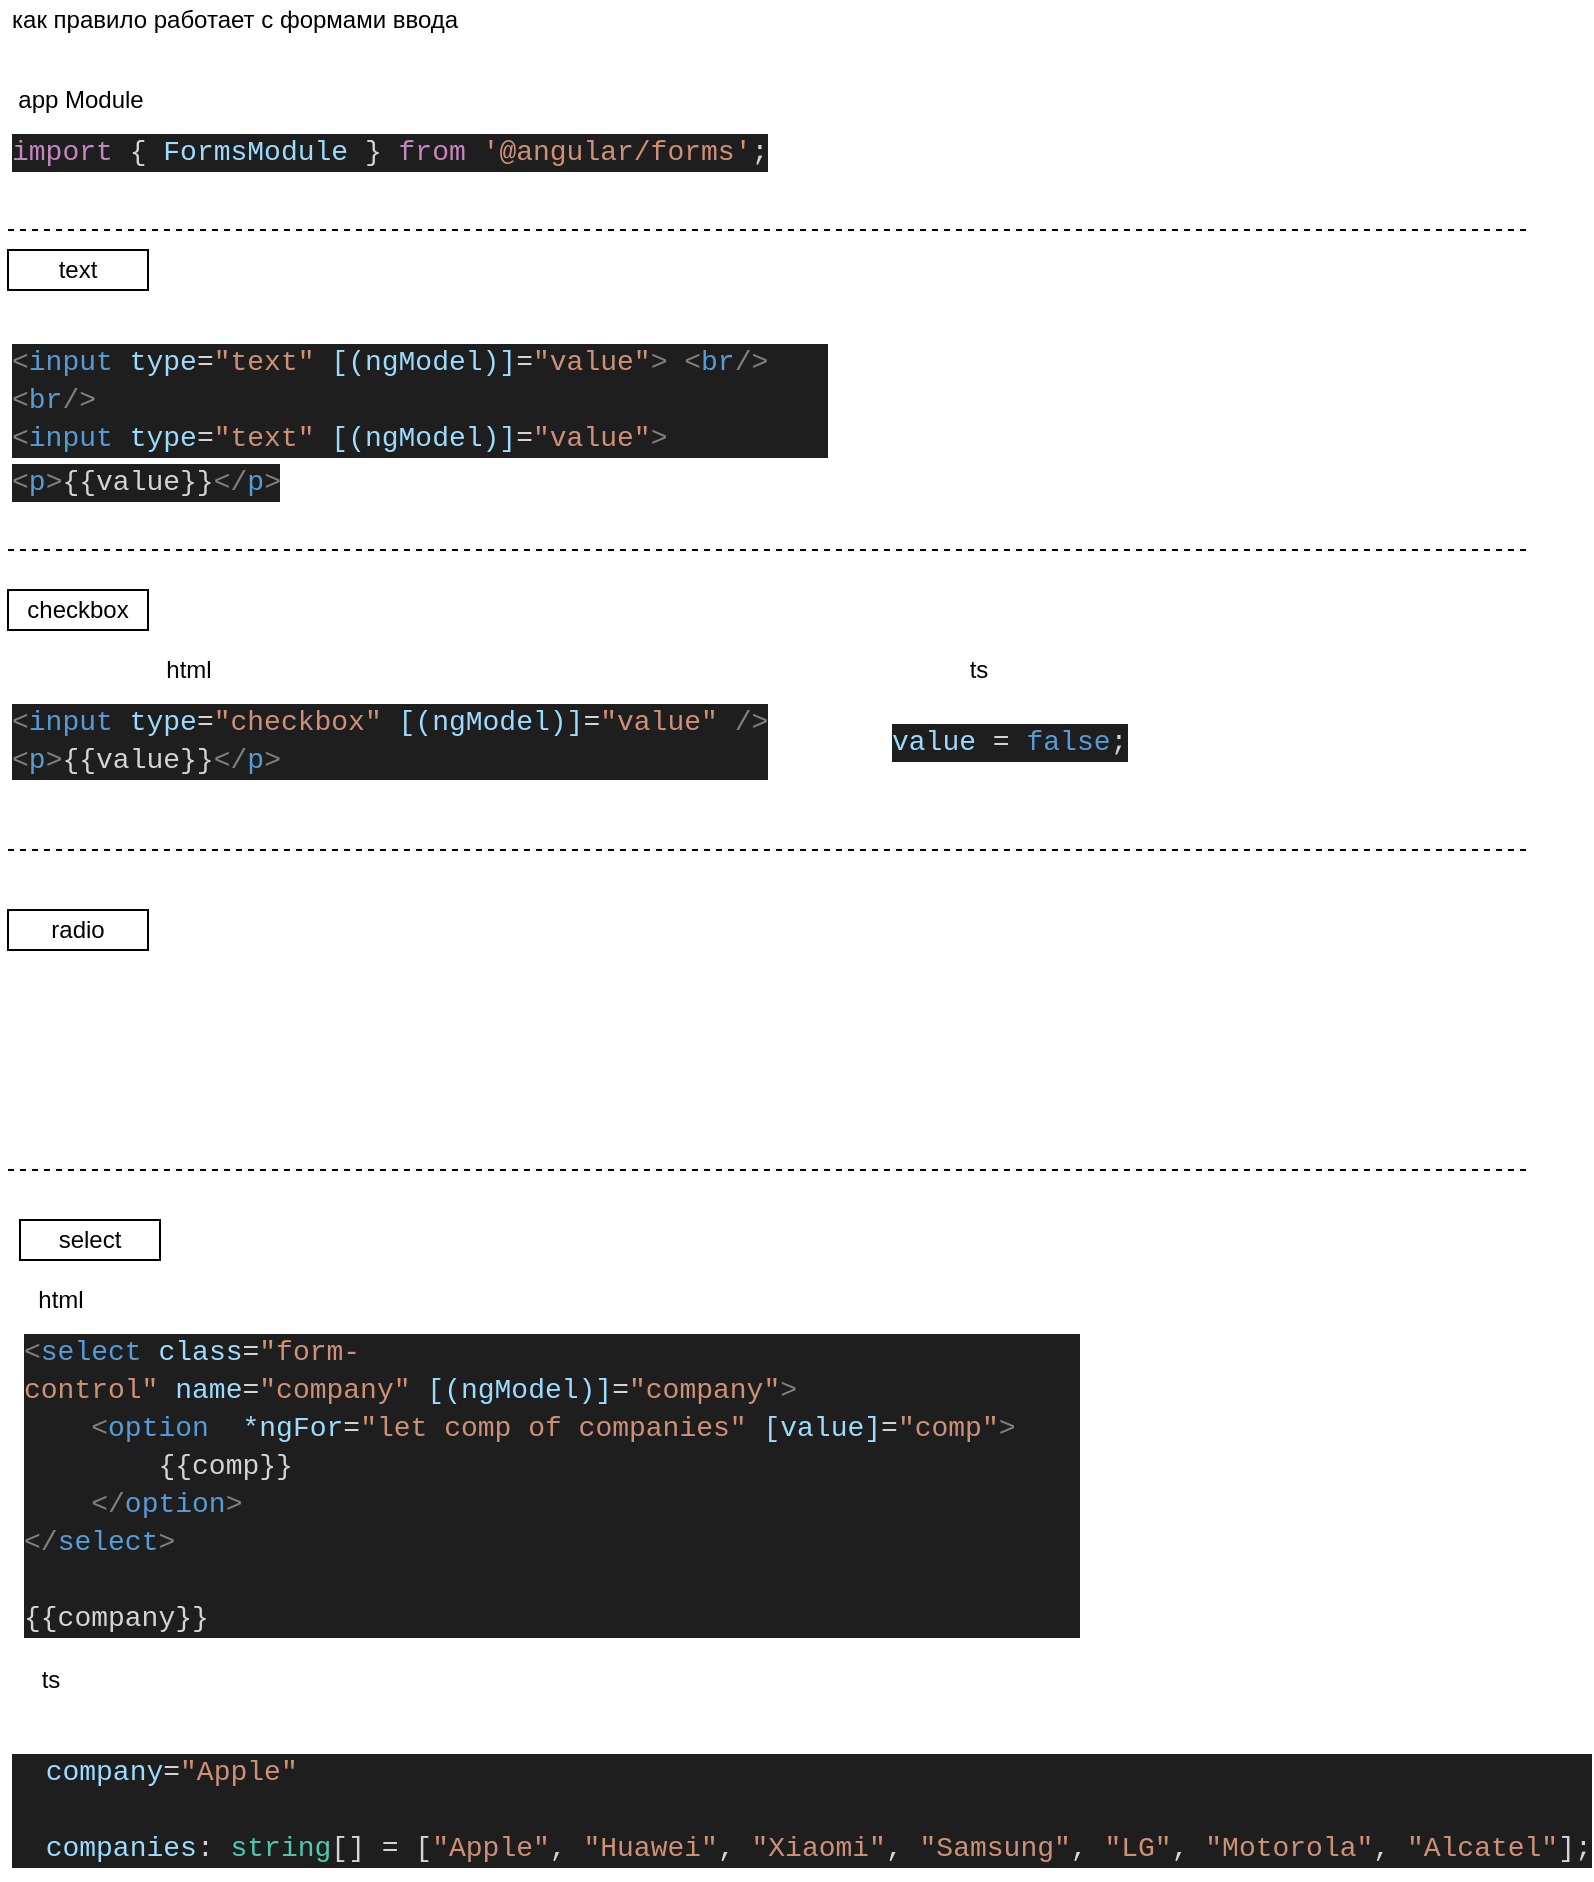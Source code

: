 <mxfile version="13.7.3" type="device" pages="7"><diagram id="C0SLp1-Ot98nmbYjIeOZ" name="ngModel"><mxGraphModel dx="1024" dy="592" grid="1" gridSize="10" guides="1" tooltips="1" connect="1" arrows="1" fold="1" page="1" pageScale="1" pageWidth="827" pageHeight="1169" math="0" shadow="0"><root><mxCell id="0"/><mxCell id="1" parent="0"/><mxCell id="eL10-_boA-1auJcb23WD-2" value="как правило работает c формами ввода" style="text;html=1;align=left;verticalAlign=middle;resizable=0;points=[];autosize=1;" parent="1" vertex="1"><mxGeometry x="34" y="20" width="240" height="20" as="geometry"/></mxCell><mxCell id="eL10-_boA-1auJcb23WD-3" value="" style="endArrow=none;dashed=1;html=1;" parent="1" edge="1"><mxGeometry width="50" height="50" relative="1" as="geometry"><mxPoint x="34" y="135" as="sourcePoint"/><mxPoint x="794" y="135" as="targetPoint"/></mxGeometry></mxCell><mxCell id="eL10-_boA-1auJcb23WD-4" value="&lt;div style=&quot;color: rgb(212, 212, 212); background-color: rgb(30, 30, 30); font-family: consolas, &amp;quot;courier new&amp;quot;, monospace; font-weight: normal; font-size: 14px; line-height: 19px;&quot;&gt;&lt;div&gt;&lt;span style=&quot;color: #808080&quot;&gt;&amp;lt;&lt;/span&gt;&lt;span style=&quot;color: #569cd6&quot;&gt;input&lt;/span&gt;&lt;span style=&quot;color: #d4d4d4&quot;&gt;&amp;nbsp;&lt;/span&gt;&lt;span style=&quot;color: #9cdcfe&quot;&gt;type&lt;/span&gt;&lt;span style=&quot;color: #d4d4d4&quot;&gt;=&lt;/span&gt;&lt;span style=&quot;color: #ce9178&quot;&gt;&quot;text&quot;&lt;/span&gt;&lt;span style=&quot;color: #d4d4d4&quot;&gt;&amp;nbsp;&lt;/span&gt;&lt;span style=&quot;color: #9cdcfe&quot;&gt;[(ngModel)]&lt;/span&gt;&lt;span style=&quot;color: #d4d4d4&quot;&gt;=&lt;/span&gt;&lt;span style=&quot;color: #ce9178&quot;&gt;&quot;value&quot;&lt;/span&gt;&lt;span style=&quot;color: #808080&quot;&gt;&amp;gt;&lt;/span&gt;&lt;span style=&quot;color: #d4d4d4&quot;&gt;&amp;nbsp;&lt;/span&gt;&lt;span style=&quot;color: #808080&quot;&gt;&amp;lt;&lt;/span&gt;&lt;span style=&quot;color: #569cd6&quot;&gt;br&lt;/span&gt;&lt;span style=&quot;color: #808080&quot;&gt;/&amp;gt;&amp;lt;&lt;/span&gt;&lt;span style=&quot;color: #569cd6&quot;&gt;br&lt;/span&gt;&lt;span style=&quot;color: #808080&quot;&gt;/&amp;gt;&lt;/span&gt;&lt;/div&gt;&lt;div&gt;&lt;span style=&quot;color: #808080&quot;&gt;&amp;lt;&lt;/span&gt;&lt;span style=&quot;color: #569cd6&quot;&gt;input&lt;/span&gt;&lt;span style=&quot;color: #d4d4d4&quot;&gt;&amp;nbsp;&lt;/span&gt;&lt;span style=&quot;color: #9cdcfe&quot;&gt;type&lt;/span&gt;&lt;span style=&quot;color: #d4d4d4&quot;&gt;=&lt;/span&gt;&lt;span style=&quot;color: #ce9178&quot;&gt;&quot;text&quot;&lt;/span&gt;&lt;span style=&quot;color: #d4d4d4&quot;&gt;&amp;nbsp;&lt;/span&gt;&lt;span style=&quot;color: #9cdcfe&quot;&gt;[(ngModel)]&lt;/span&gt;&lt;span style=&quot;color: #d4d4d4&quot;&gt;=&lt;/span&gt;&lt;span style=&quot;color: #ce9178&quot;&gt;&quot;value&quot;&lt;/span&gt;&lt;span style=&quot;color: #808080&quot;&gt;&amp;gt;&lt;/span&gt;&lt;/div&gt;&lt;/div&gt;" style="text;whiteSpace=wrap;html=1;" parent="1" vertex="1"><mxGeometry x="34" y="185" width="410" height="50" as="geometry"/></mxCell><mxCell id="eL10-_boA-1auJcb23WD-5" value="&lt;div style=&quot;color: rgb(212, 212, 212); background-color: rgb(30, 30, 30); font-family: consolas, &amp;quot;courier new&amp;quot;, monospace; font-weight: normal; font-size: 14px; line-height: 19px;&quot;&gt;&lt;div&gt;&lt;span style=&quot;color: #808080&quot;&gt;&amp;lt;&lt;/span&gt;&lt;span style=&quot;color: #569cd6&quot;&gt;p&lt;/span&gt;&lt;span style=&quot;color: #808080&quot;&gt;&amp;gt;&lt;/span&gt;&lt;span style=&quot;color: #d4d4d4&quot;&gt;{{value}}&lt;/span&gt;&lt;span style=&quot;color: #808080&quot;&gt;&amp;lt;/&lt;/span&gt;&lt;span style=&quot;color: #569cd6&quot;&gt;p&lt;/span&gt;&lt;span style=&quot;color: #808080&quot;&gt;&amp;gt;&lt;/span&gt;&lt;/div&gt;&lt;/div&gt;" style="text;whiteSpace=wrap;html=1;" parent="1" vertex="1"><mxGeometry x="34" y="245" width="150" height="30" as="geometry"/></mxCell><mxCell id="eL10-_boA-1auJcb23WD-6" value="&lt;div style=&quot;color: rgb(212, 212, 212); background-color: rgb(30, 30, 30); font-family: consolas, &amp;quot;courier new&amp;quot;, monospace; font-weight: normal; font-size: 14px; line-height: 19px;&quot;&gt;&lt;div&gt;&lt;span style=&quot;color: #808080&quot;&gt;&amp;lt;&lt;/span&gt;&lt;span style=&quot;color: #569cd6&quot;&gt;input&lt;/span&gt;&lt;span style=&quot;color: #d4d4d4&quot;&gt;&amp;nbsp;&lt;/span&gt;&lt;span style=&quot;color: #9cdcfe&quot;&gt;type&lt;/span&gt;&lt;span style=&quot;color: #d4d4d4&quot;&gt;=&lt;/span&gt;&lt;span style=&quot;color: #ce9178&quot;&gt;&quot;checkbox&quot;&lt;/span&gt;&lt;span style=&quot;color: #d4d4d4&quot;&gt;&amp;nbsp;&lt;/span&gt;&lt;span style=&quot;color: #9cdcfe&quot;&gt;[(ngModel)]&lt;/span&gt;&lt;span style=&quot;color: #d4d4d4&quot;&gt;=&lt;/span&gt;&lt;span style=&quot;color: #ce9178&quot;&gt;&quot;value&quot;&lt;/span&gt;&lt;span style=&quot;color: #d4d4d4&quot;&gt;&amp;nbsp;&lt;/span&gt;&lt;span style=&quot;color: #808080&quot;&gt;/&amp;gt;&lt;/span&gt;&lt;/div&gt;&lt;div&gt;&lt;span style=&quot;color: #808080&quot;&gt;&amp;lt;&lt;/span&gt;&lt;span style=&quot;color: #569cd6&quot;&gt;p&lt;/span&gt;&lt;span style=&quot;color: #808080&quot;&gt;&amp;gt;&lt;/span&gt;&lt;span style=&quot;color: #d4d4d4&quot;&gt;{{value}}&lt;/span&gt;&lt;span style=&quot;color: #808080&quot;&gt;&amp;lt;/&lt;/span&gt;&lt;span style=&quot;color: #569cd6&quot;&gt;p&lt;/span&gt;&lt;span style=&quot;color: #808080&quot;&gt;&amp;gt;&lt;/span&gt;&lt;/div&gt;&lt;/div&gt;" style="text;whiteSpace=wrap;html=1;" parent="1" vertex="1"><mxGeometry x="34" y="365" width="370" height="50" as="geometry"/></mxCell><mxCell id="eL10-_boA-1auJcb23WD-7" value="checkbox" style="text;html=1;fillColor=none;align=center;verticalAlign=middle;whiteSpace=wrap;rounded=0;strokeColor=#000000;" parent="1" vertex="1"><mxGeometry x="34" y="315" width="70" height="20" as="geometry"/></mxCell><mxCell id="eL10-_boA-1auJcb23WD-9" value="" style="endArrow=none;dashed=1;html=1;" parent="1" edge="1"><mxGeometry width="50" height="50" relative="1" as="geometry"><mxPoint x="34" y="445" as="sourcePoint"/><mxPoint x="794" y="445" as="targetPoint"/></mxGeometry></mxCell><mxCell id="eL10-_boA-1auJcb23WD-10" value="" style="endArrow=none;dashed=1;html=1;" parent="1" edge="1"><mxGeometry width="50" height="50" relative="1" as="geometry"><mxPoint x="34" y="295" as="sourcePoint"/><mxPoint x="794" y="295" as="targetPoint"/></mxGeometry></mxCell><mxCell id="eL10-_boA-1auJcb23WD-13" value="&lt;div style=&quot;color: rgb(212, 212, 212); background-color: rgb(30, 30, 30); font-family: consolas, &amp;quot;courier new&amp;quot;, monospace; font-weight: normal; font-size: 14px; line-height: 19px;&quot;&gt;&lt;div&gt;&lt;span style=&quot;color: #9cdcfe&quot;&gt;value&lt;/span&gt;&lt;span style=&quot;color: #d4d4d4&quot;&gt;&amp;nbsp;=&amp;nbsp;&lt;/span&gt;&lt;span style=&quot;color: #569cd6&quot;&gt;false&lt;/span&gt;&lt;span style=&quot;color: #d4d4d4&quot;&gt;;&lt;/span&gt;&lt;/div&gt;&lt;/div&gt;" style="text;whiteSpace=wrap;html=1;" parent="1" vertex="1"><mxGeometry x="474" y="375" width="130" height="30" as="geometry"/></mxCell><mxCell id="eL10-_boA-1auJcb23WD-14" value="html" style="text;html=1;align=center;verticalAlign=middle;resizable=0;points=[];autosize=1;" parent="1" vertex="1"><mxGeometry x="104" y="345" width="40" height="20" as="geometry"/></mxCell><mxCell id="eL10-_boA-1auJcb23WD-15" value="ts" style="text;html=1;align=center;verticalAlign=middle;resizable=0;points=[];autosize=1;" parent="1" vertex="1"><mxGeometry x="504" y="345" width="30" height="20" as="geometry"/></mxCell><mxCell id="eL10-_boA-1auJcb23WD-16" value="text" style="text;html=1;fillColor=none;align=center;verticalAlign=middle;whiteSpace=wrap;rounded=0;strokeColor=#000000;" parent="1" vertex="1"><mxGeometry x="34" y="145" width="70" height="20" as="geometry"/></mxCell><mxCell id="HGkw16FszouXt0GflGc5-2" value="radio" style="text;html=1;fillColor=none;align=center;verticalAlign=middle;whiteSpace=wrap;rounded=0;strokeColor=#000000;" parent="1" vertex="1"><mxGeometry x="34" y="475" width="70" height="20" as="geometry"/></mxCell><mxCell id="HGkw16FszouXt0GflGc5-3" value="" style="endArrow=none;dashed=1;html=1;" parent="1" edge="1"><mxGeometry width="50" height="50" relative="1" as="geometry"><mxPoint x="34" y="605" as="sourcePoint"/><mxPoint x="794" y="605" as="targetPoint"/></mxGeometry></mxCell><mxCell id="yVPUmTO-PNJelcImypy2-1" value="&lt;div style=&quot;color: rgb(212, 212, 212); background-color: rgb(30, 30, 30); font-family: consolas, &amp;quot;courier new&amp;quot;, monospace; font-weight: normal; font-size: 14px; line-height: 19px;&quot;&gt;&lt;div&gt;&lt;span style=&quot;color: #c586c0&quot;&gt;import&lt;/span&gt;&lt;span style=&quot;color: #d4d4d4&quot;&gt;&amp;nbsp;{&amp;nbsp;&lt;/span&gt;&lt;span style=&quot;color: #9cdcfe&quot;&gt;FormsModule&lt;/span&gt;&lt;span style=&quot;color: #d4d4d4&quot;&gt;&amp;nbsp;}&amp;nbsp;&lt;/span&gt;&lt;span style=&quot;color: #c586c0&quot;&gt;from&lt;/span&gt;&lt;span style=&quot;color: #d4d4d4&quot;&gt;&amp;nbsp;&lt;/span&gt;&lt;span style=&quot;color: #ce9178&quot;&gt;'@angular/forms'&lt;/span&gt;&lt;span style=&quot;color: #d4d4d4&quot;&gt;;&lt;/span&gt;&lt;/div&gt;&lt;/div&gt;" style="text;whiteSpace=wrap;html=1;" parent="1" vertex="1"><mxGeometry x="34" y="80" width="370" height="30" as="geometry"/></mxCell><mxCell id="yVPUmTO-PNJelcImypy2-2" value="app Module" style="text;html=1;align=center;verticalAlign=middle;resizable=0;points=[];autosize=1;" parent="1" vertex="1"><mxGeometry x="30" y="60" width="80" height="20" as="geometry"/></mxCell><mxCell id="ykfpMUbpln_BW1pVA4Pj-1" value="&lt;div style=&quot;color: rgb(212, 212, 212); background-color: rgb(30, 30, 30); font-family: consolas, &amp;quot;courier new&amp;quot;, monospace; font-weight: normal; font-size: 14px; line-height: 19px;&quot;&gt;&lt;div&gt;&lt;span style=&quot;color: #808080&quot;&gt;&amp;lt;&lt;/span&gt;&lt;span style=&quot;color: #569cd6&quot;&gt;select&lt;/span&gt;&lt;span style=&quot;color: #d4d4d4&quot;&gt;&amp;nbsp;&lt;/span&gt;&lt;span style=&quot;color: #9cdcfe&quot;&gt;class&lt;/span&gt;&lt;span style=&quot;color: #d4d4d4&quot;&gt;=&lt;/span&gt;&lt;span style=&quot;color: #ce9178&quot;&gt;&quot;form-control&quot;&lt;/span&gt;&lt;span style=&quot;color: #d4d4d4&quot;&gt;&amp;nbsp;&lt;/span&gt;&lt;span style=&quot;color: #9cdcfe&quot;&gt;name&lt;/span&gt;&lt;span style=&quot;color: #d4d4d4&quot;&gt;=&lt;/span&gt;&lt;span style=&quot;color: #ce9178&quot;&gt;&quot;company&quot;&lt;/span&gt;&lt;span style=&quot;color: #d4d4d4&quot;&gt;&amp;nbsp;&lt;/span&gt;&lt;span style=&quot;color: #9cdcfe&quot;&gt;[(ngModel)]&lt;/span&gt;&lt;span style=&quot;color: #d4d4d4&quot;&gt;=&lt;/span&gt;&lt;span style=&quot;color: #ce9178&quot;&gt;&quot;company&quot;&lt;/span&gt;&lt;span style=&quot;color: #808080&quot;&gt;&amp;gt;&lt;/span&gt;&lt;/div&gt;&lt;div&gt;&lt;span style=&quot;color: #d4d4d4&quot;&gt;&amp;nbsp;&amp;nbsp;&amp;nbsp;&amp;nbsp;&lt;/span&gt;&lt;span style=&quot;color: #808080&quot;&gt;&amp;lt;&lt;/span&gt;&lt;span style=&quot;color: #569cd6&quot;&gt;option&lt;/span&gt;&lt;span style=&quot;color: #d4d4d4&quot;&gt;&amp;nbsp;&amp;nbsp;&lt;/span&gt;&lt;span style=&quot;color: #9cdcfe&quot;&gt;*ngFor&lt;/span&gt;&lt;span style=&quot;color: #d4d4d4&quot;&gt;=&lt;/span&gt;&lt;span style=&quot;color: #ce9178&quot;&gt;&quot;let&amp;nbsp;comp&amp;nbsp;of&amp;nbsp;companies&quot;&lt;/span&gt;&lt;span style=&quot;color: #d4d4d4&quot;&gt;&amp;nbsp;&lt;/span&gt;&lt;span style=&quot;color: #9cdcfe&quot;&gt;[value]&lt;/span&gt;&lt;span style=&quot;color: #d4d4d4&quot;&gt;=&lt;/span&gt;&lt;span style=&quot;color: #ce9178&quot;&gt;&quot;comp&quot;&lt;/span&gt;&lt;span style=&quot;color: #808080&quot;&gt;&amp;gt;&lt;/span&gt;&lt;/div&gt;&lt;div&gt;&lt;span style=&quot;color: #d4d4d4&quot;&gt;&amp;nbsp;&amp;nbsp;&amp;nbsp;&amp;nbsp;&amp;nbsp;&amp;nbsp;&amp;nbsp;&amp;nbsp;{{comp}}&lt;/span&gt;&lt;/div&gt;&lt;div&gt;&lt;span style=&quot;color: #d4d4d4&quot;&gt;&amp;nbsp;&amp;nbsp;&amp;nbsp;&amp;nbsp;&lt;/span&gt;&lt;span style=&quot;color: #808080&quot;&gt;&amp;lt;/&lt;/span&gt;&lt;span style=&quot;color: #569cd6&quot;&gt;option&lt;/span&gt;&lt;span style=&quot;color: #808080&quot;&gt;&amp;gt;&lt;/span&gt;&lt;/div&gt;&lt;div&gt;&lt;span style=&quot;color: #808080&quot;&gt;&amp;lt;/&lt;/span&gt;&lt;span style=&quot;color: #569cd6&quot;&gt;select&lt;/span&gt;&lt;span style=&quot;color: #808080&quot;&gt;&amp;gt;&lt;/span&gt;&lt;/div&gt;&lt;br&gt;&lt;div&gt;&lt;span style=&quot;color: #d4d4d4&quot;&gt;{{company}}&lt;/span&gt;&lt;/div&gt;&lt;/div&gt;" style="text;whiteSpace=wrap;html=1;" vertex="1" parent="1"><mxGeometry x="40" y="680" width="530" height="140" as="geometry"/></mxCell><mxCell id="ykfpMUbpln_BW1pVA4Pj-2" value="select" style="text;html=1;fillColor=none;align=center;verticalAlign=middle;whiteSpace=wrap;rounded=0;strokeColor=#000000;" vertex="1" parent="1"><mxGeometry x="40" y="630" width="70" height="20" as="geometry"/></mxCell><mxCell id="ykfpMUbpln_BW1pVA4Pj-3" value="html" style="text;html=1;align=center;verticalAlign=middle;resizable=0;points=[];autosize=1;" vertex="1" parent="1"><mxGeometry x="40" y="660" width="40" height="20" as="geometry"/></mxCell><mxCell id="ykfpMUbpln_BW1pVA4Pj-4" value="ts" style="text;html=1;align=center;verticalAlign=middle;resizable=0;points=[];autosize=1;" vertex="1" parent="1"><mxGeometry x="40" y="850" width="30" height="20" as="geometry"/></mxCell><mxCell id="ykfpMUbpln_BW1pVA4Pj-5" value="&lt;div style=&quot;color: rgb(212, 212, 212); background-color: rgb(30, 30, 30); font-family: consolas, &amp;quot;courier new&amp;quot;, monospace; font-weight: normal; font-size: 14px; line-height: 19px;&quot;&gt;&lt;div&gt;&lt;span style=&quot;color: #d4d4d4&quot;&gt;&amp;nbsp;&amp;nbsp;&lt;/span&gt;&lt;span style=&quot;color: #9cdcfe&quot;&gt;company&lt;/span&gt;&lt;span style=&quot;color: #d4d4d4&quot;&gt;=&lt;/span&gt;&lt;span style=&quot;color: #ce9178&quot;&gt;&quot;Apple&quot;&lt;/span&gt;&lt;/div&gt;&lt;br&gt;&lt;div&gt;&lt;span style=&quot;color: #d4d4d4&quot;&gt;&amp;nbsp;&amp;nbsp;&lt;/span&gt;&lt;span style=&quot;color: #9cdcfe&quot;&gt;companies&lt;/span&gt;&lt;span style=&quot;color: #d4d4d4&quot;&gt;:&amp;nbsp;&lt;/span&gt;&lt;span style=&quot;color: #4ec9b0&quot;&gt;string&lt;/span&gt;&lt;span style=&quot;color: #d4d4d4&quot;&gt;[]&amp;nbsp;=&amp;nbsp;[&lt;/span&gt;&lt;span style=&quot;color: #ce9178&quot;&gt;&quot;Apple&quot;&lt;/span&gt;&lt;span style=&quot;color: #d4d4d4&quot;&gt;,&amp;nbsp;&lt;/span&gt;&lt;span style=&quot;color: #ce9178&quot;&gt;&quot;Huawei&quot;&lt;/span&gt;&lt;span style=&quot;color: #d4d4d4&quot;&gt;,&amp;nbsp;&lt;/span&gt;&lt;span style=&quot;color: #ce9178&quot;&gt;&quot;Xiaomi&quot;&lt;/span&gt;&lt;span style=&quot;color: #d4d4d4&quot;&gt;,&amp;nbsp;&lt;/span&gt;&lt;span style=&quot;color: #ce9178&quot;&gt;&quot;Samsung&quot;&lt;/span&gt;&lt;span style=&quot;color: #d4d4d4&quot;&gt;,&amp;nbsp;&lt;/span&gt;&lt;span style=&quot;color: #ce9178&quot;&gt;&quot;LG&quot;&lt;/span&gt;&lt;span style=&quot;color: #d4d4d4&quot;&gt;,&amp;nbsp;&lt;/span&gt;&lt;span style=&quot;color: #ce9178&quot;&gt;&quot;Motorola&quot;&lt;/span&gt;&lt;span style=&quot;color: #d4d4d4&quot;&gt;,&amp;nbsp;&lt;/span&gt;&lt;span style=&quot;color: #ce9178&quot;&gt;&quot;Alcatel&quot;&lt;/span&gt;&lt;span style=&quot;color: #d4d4d4&quot;&gt;];&lt;/span&gt;&lt;/div&gt;&lt;/div&gt;" style="text;whiteSpace=wrap;html=1;" vertex="1" parent="1"><mxGeometry x="34" y="890" width="550" height="70" as="geometry"/></mxCell></root></mxGraphModel></diagram><diagram id="ghpKZMAS73vCAVhPVxps" name="как работает"><mxGraphModel dx="1024" dy="592" grid="1" gridSize="10" guides="1" tooltips="1" connect="1" arrows="1" fold="1" page="1" pageScale="1" pageWidth="827" pageHeight="1169" math="0" shadow="0"><root><mxCell id="26yMbHkT0e_uEI5ZCvQr-0"/><mxCell id="26yMbHkT0e_uEI5ZCvQr-1" parent="26yMbHkT0e_uEI5ZCvQr-0"/><mxCell id="ZRQcrxYbkrBSRNUMNXrr-0" value="&lt;div style=&quot;color: rgb(212, 212, 212); background-color: rgb(30, 30, 30); font-family: consolas, &amp;quot;courier new&amp;quot;, monospace; font-weight: normal; font-size: 14px; line-height: 19px;&quot;&gt;&lt;div&gt;&lt;span style=&quot;color: #808080&quot;&gt;&amp;lt;&lt;/span&gt;&lt;span style=&quot;color: #569cd6&quot;&gt;input&lt;/span&gt;&lt;span style=&quot;color: #d4d4d4&quot;&gt;&amp;nbsp;&lt;/span&gt;&lt;span style=&quot;color: #9cdcfe&quot;&gt;[value]&lt;/span&gt;&lt;span style=&quot;color: #d4d4d4&quot;&gt;=&lt;/span&gt;&lt;span style=&quot;color: #ce9178&quot;&gt;&quot;username&quot;&lt;/span&gt;&lt;span style=&quot;color: #d4d4d4&quot;&gt;&amp;nbsp;&lt;/span&gt;&lt;span style=&quot;color: #9cdcfe&quot;&gt;(input)&lt;/span&gt;&lt;span style=&quot;color: #d4d4d4&quot;&gt;=&lt;/span&gt;&lt;span style=&quot;color: #ce9178&quot;&gt;&quot;some($event)&quot;&lt;/span&gt;&lt;span style=&quot;color: #808080&quot;&gt;&amp;gt;&lt;/span&gt;&lt;/div&gt;&lt;/div&gt;" style="text;whiteSpace=wrap;html=1;" parent="26yMbHkT0e_uEI5ZCvQr-1" vertex="1"><mxGeometry x="40" y="105" width="400" height="30" as="geometry"/></mxCell><mxCell id="ZRQcrxYbkrBSRNUMNXrr-1" value="&lt;div style=&quot;color: rgb(212, 212, 212); background-color: rgb(30, 30, 30); font-family: consolas, &amp;quot;courier new&amp;quot;, monospace; font-weight: normal; font-size: 14px; line-height: 19px;&quot;&gt;&lt;div&gt;&lt;span style=&quot;color: #9cdcfe&quot;&gt;username&lt;/span&gt;&lt;span style=&quot;color: #d4d4d4&quot;&gt;&amp;nbsp;=&amp;nbsp;&lt;/span&gt;&lt;span style=&quot;color: #ce9178&quot;&gt;''&lt;/span&gt;&lt;span style=&quot;color: #d4d4d4&quot;&gt;;&lt;/span&gt;&lt;/div&gt;&lt;br&gt;&lt;div&gt;&lt;span style=&quot;color: #d4d4d4&quot;&gt;&amp;nbsp;&amp;nbsp;&lt;/span&gt;&lt;span style=&quot;color: #dcdcaa&quot;&gt;some&lt;/span&gt;&lt;span style=&quot;color: #d4d4d4&quot;&gt;(&lt;/span&gt;&lt;span style=&quot;color: #9cdcfe&quot;&gt;event&lt;/span&gt;&lt;span style=&quot;color: #d4d4d4&quot;&gt;){&lt;/span&gt;&lt;/div&gt;&lt;div&gt;&lt;span style=&quot;color: #d4d4d4&quot;&gt;&amp;nbsp;&amp;nbsp;&amp;nbsp;&amp;nbsp;&lt;/span&gt;&lt;span style=&quot;color: #9cdcfe&quot;&gt;console&lt;/span&gt;&lt;span style=&quot;color: #d4d4d4&quot;&gt;.&lt;/span&gt;&lt;span style=&quot;color: #dcdcaa&quot;&gt;log&lt;/span&gt;&lt;span style=&quot;color: #d4d4d4&quot;&gt;(&lt;/span&gt;&lt;span style=&quot;color: #9cdcfe&quot;&gt;event&lt;/span&gt;&lt;span style=&quot;color: #d4d4d4&quot;&gt;.&lt;/span&gt;&lt;span style=&quot;color: #9cdcfe&quot;&gt;target&lt;/span&gt;&lt;span style=&quot;color: #d4d4d4&quot;&gt;);&amp;nbsp;&lt;/span&gt;&lt;span style=&quot;color: #6a9955&quot;&gt;//&amp;nbsp;input&lt;/span&gt;&lt;/div&gt;&lt;div&gt;&lt;span style=&quot;color: #d4d4d4&quot;&gt;&amp;nbsp;&amp;nbsp;&amp;nbsp;&amp;nbsp;&lt;/span&gt;&lt;span style=&quot;color: #569cd6&quot;&gt;this&lt;/span&gt;&lt;span style=&quot;color: #d4d4d4&quot;&gt;.&lt;/span&gt;&lt;span style=&quot;color: #9cdcfe&quot;&gt;username&lt;/span&gt;&lt;span style=&quot;color: #d4d4d4&quot;&gt;&amp;nbsp;=&amp;nbsp;&lt;/span&gt;&lt;span style=&quot;color: #9cdcfe&quot;&gt;event&lt;/span&gt;&lt;span style=&quot;color: #d4d4d4&quot;&gt;.&lt;/span&gt;&lt;span style=&quot;color: #9cdcfe&quot;&gt;target&lt;/span&gt;&lt;span style=&quot;color: #d4d4d4&quot;&gt;.&lt;/span&gt;&lt;span style=&quot;color: #9cdcfe&quot;&gt;value&lt;/span&gt;&lt;span style=&quot;color: #d4d4d4&quot;&gt;;&lt;/span&gt;&lt;/div&gt;&lt;div&gt;&lt;span style=&quot;color: #d4d4d4&quot;&gt;&amp;nbsp;&amp;nbsp;}&lt;/span&gt;&lt;/div&gt;&lt;/div&gt;" style="text;whiteSpace=wrap;html=1;" parent="26yMbHkT0e_uEI5ZCvQr-1" vertex="1"><mxGeometry x="460" y="105" width="330" height="130" as="geometry"/></mxCell><mxCell id="ZRQcrxYbkrBSRNUMNXrr-2" value="ts" style="text;html=1;align=center;verticalAlign=middle;resizable=0;points=[];autosize=1;" parent="26yMbHkT0e_uEI5ZCvQr-1" vertex="1"><mxGeometry x="510" y="75" width="30" height="20" as="geometry"/></mxCell><mxCell id="ZRQcrxYbkrBSRNUMNXrr-3" value="html" style="text;html=1;align=center;verticalAlign=middle;resizable=0;points=[];autosize=1;" parent="26yMbHkT0e_uEI5ZCvQr-1" vertex="1"><mxGeometry x="110" y="75" width="40" height="20" as="geometry"/></mxCell><mxCell id="ZRQcrxYbkrBSRNUMNXrr-4" value="если упростить" style="text;html=1;align=center;verticalAlign=middle;resizable=0;points=[];autosize=1;" parent="26yMbHkT0e_uEI5ZCvQr-1" vertex="1"><mxGeometry x="330" y="255" width="100" height="20" as="geometry"/></mxCell><mxCell id="ZRQcrxYbkrBSRNUMNXrr-5" value="&lt;div style=&quot;color: rgb(212, 212, 212); background-color: rgb(30, 30, 30); font-family: consolas, &amp;quot;courier new&amp;quot;, monospace; font-weight: normal; font-size: 14px; line-height: 19px;&quot;&gt;&lt;div&gt;&lt;span style=&quot;color: #808080&quot;&gt;&amp;lt;&lt;/span&gt;&lt;span style=&quot;color: #569cd6&quot;&gt;input&lt;/span&gt;&lt;span style=&quot;color: #d4d4d4&quot;&gt;&amp;nbsp;&lt;/span&gt;&lt;span style=&quot;color: #9cdcfe&quot;&gt;[value]&lt;/span&gt;&lt;span style=&quot;color: #d4d4d4&quot;&gt;=&lt;/span&gt;&lt;span style=&quot;color: #ce9178&quot;&gt;&quot;username&quot;&lt;/span&gt;&lt;span style=&quot;color: #d4d4d4&quot;&gt;&amp;nbsp;&lt;/span&gt;&lt;span style=&quot;color: #9cdcfe&quot;&gt;(input)&lt;/span&gt;&lt;span style=&quot;color: #d4d4d4&quot;&gt;=&lt;/span&gt;&lt;span style=&quot;color: #ce9178&quot;&gt;&quot;username&amp;nbsp;=&amp;nbsp;$event.target.value&quot;&lt;/span&gt;&lt;span style=&quot;color: #808080&quot;&gt;&amp;gt;&lt;/span&gt;&lt;/div&gt;&lt;/div&gt;" style="text;whiteSpace=wrap;html=1;" parent="26yMbHkT0e_uEI5ZCvQr-1" vertex="1"><mxGeometry x="40" y="305" width="550" height="30" as="geometry"/></mxCell><mxCell id="ZRQcrxYbkrBSRNUMNXrr-6" value="реализация" style="text;html=1;fillColor=none;align=center;verticalAlign=middle;whiteSpace=wrap;rounded=0;strokeColor=#000000;" parent="26yMbHkT0e_uEI5ZCvQr-1" vertex="1"><mxGeometry x="41" y="40" width="70" height="20" as="geometry"/></mxCell><mxCell id="ysvDJffx-kMLjNp0Dgkl-0" value="" style="endArrow=none;dashed=1;html=1;" edge="1" parent="26yMbHkT0e_uEI5ZCvQr-1"><mxGeometry width="50" height="50" relative="1" as="geometry"><mxPoint x="40" y="400" as="sourcePoint"/><mxPoint x="800" y="400" as="targetPoint"/></mxGeometry></mxCell><mxCell id="ysvDJffx-kMLjNp0Dgkl-1" value="свой Ng Model" style="text;html=1;fillColor=none;align=center;verticalAlign=middle;whiteSpace=wrap;rounded=0;strokeColor=#000000;" vertex="1" parent="26yMbHkT0e_uEI5ZCvQr-1"><mxGeometry x="41" y="440" width="129" height="20" as="geometry"/></mxCell><mxCell id="ysvDJffx-kMLjNp0Dgkl-2" value="&lt;div style=&quot;color: rgb(212, 212, 212); background-color: rgb(30, 30, 30); font-family: consolas, &amp;quot;courier new&amp;quot;, monospace; font-weight: normal; font-size: 14px; line-height: 19px;&quot;&gt;&lt;div&gt;&lt;span style=&quot;color: #808080&quot;&gt;&amp;lt;&lt;/span&gt;&lt;span style=&quot;color: #569cd6&quot;&gt;app-child&lt;/span&gt;&lt;span style=&quot;color: #d4d4d4&quot;&gt;&amp;nbsp;&lt;/span&gt;&lt;span style=&quot;color: #9cdcfe&quot;&gt;[(myModule)]&lt;/span&gt;&lt;span style=&quot;color: #d4d4d4&quot;&gt;=&lt;/span&gt;&lt;span style=&quot;color: #ce9178&quot;&gt;'some'&lt;/span&gt;&lt;span style=&quot;color: #808080&quot;&gt;&amp;gt;&amp;lt;/&lt;/span&gt;&lt;span style=&quot;color: #569cd6&quot;&gt;app-child&lt;/span&gt;&lt;span style=&quot;color: #808080&quot;&gt;&amp;gt;&lt;/span&gt;&lt;/div&gt;&lt;/div&gt;" style="text;whiteSpace=wrap;html=1;" vertex="1" parent="26yMbHkT0e_uEI5ZCvQr-1"><mxGeometry x="40" y="520" width="360" height="30" as="geometry"/></mxCell><mxCell id="ysvDJffx-kMLjNp0Dgkl-3" value="parent html" style="text;html=1;align=center;verticalAlign=middle;resizable=0;points=[];autosize=1;" vertex="1" parent="26yMbHkT0e_uEI5ZCvQr-1"><mxGeometry x="31" y="480" width="80" height="20" as="geometry"/></mxCell><mxCell id="ysvDJffx-kMLjNp0Dgkl-4" value="&lt;div style=&quot;color: rgb(212, 212, 212); background-color: rgb(30, 30, 30); font-family: consolas, &amp;quot;courier new&amp;quot;, monospace; font-weight: normal; font-size: 14px; line-height: 19px;&quot;&gt;&lt;div&gt;&lt;span style=&quot;color: #9cdcfe&quot;&gt;some&lt;/span&gt;&lt;span style=&quot;color: #d4d4d4&quot;&gt;&amp;nbsp;=&amp;nbsp;&lt;/span&gt;&lt;span style=&quot;color: #ce9178&quot;&gt;'hello'&lt;/span&gt;&lt;/div&gt;&lt;/div&gt;" style="text;whiteSpace=wrap;html=1;" vertex="1" parent="26yMbHkT0e_uEI5ZCvQr-1"><mxGeometry x="41" y="600" width="130" height="30" as="geometry"/></mxCell><mxCell id="ysvDJffx-kMLjNp0Dgkl-5" value="parent ts" style="text;html=1;align=center;verticalAlign=middle;resizable=0;points=[];autosize=1;" vertex="1" parent="26yMbHkT0e_uEI5ZCvQr-1"><mxGeometry x="41" y="580" width="60" height="20" as="geometry"/></mxCell><mxCell id="ysvDJffx-kMLjNp0Dgkl-6" value="&lt;div style=&quot;color: rgb(212, 212, 212); background-color: rgb(30, 30, 30); font-family: consolas, &amp;quot;courier new&amp;quot;, monospace; font-weight: normal; font-size: 14px; line-height: 19px;&quot;&gt;&lt;div&gt;&lt;span style=&quot;color: #808080&quot;&gt;&amp;lt;&lt;/span&gt;&lt;span style=&quot;color: #569cd6&quot;&gt;button&lt;/span&gt;&lt;span style=&quot;color: #d4d4d4&quot;&gt;&amp;nbsp;&lt;/span&gt;&lt;span style=&quot;color: #9cdcfe&quot;&gt;(click)&lt;/span&gt;&lt;span style=&quot;color: #d4d4d4&quot;&gt;=&lt;/span&gt;&lt;span style=&quot;color: #ce9178&quot;&gt;&quot;myModuleChange.emit('new&amp;nbsp;word')&quot;&lt;/span&gt;&lt;span style=&quot;color: #808080&quot;&gt;&amp;gt;&lt;/span&gt;&lt;span style=&quot;color: #d4d4d4&quot;&gt;жмяк&lt;/span&gt;&lt;span style=&quot;color: #808080&quot;&gt;&amp;lt;/&lt;/span&gt;&lt;span style=&quot;color: #569cd6&quot;&gt;button&lt;/span&gt;&lt;span style=&quot;color: #808080&quot;&gt;&amp;gt;&lt;/span&gt;&lt;/div&gt;&lt;/div&gt;" style="text;whiteSpace=wrap;html=1;" vertex="1" parent="26yMbHkT0e_uEI5ZCvQr-1"><mxGeometry x="470" y="520" width="510" height="30" as="geometry"/></mxCell><mxCell id="ysvDJffx-kMLjNp0Dgkl-7" value="child html" style="text;html=1;align=center;verticalAlign=middle;resizable=0;points=[];autosize=1;" vertex="1" parent="26yMbHkT0e_uEI5ZCvQr-1"><mxGeometry x="470" y="480" width="70" height="20" as="geometry"/></mxCell><mxCell id="ysvDJffx-kMLjNp0Dgkl-8" value="&lt;div style=&quot;color: rgb(212, 212, 212); background-color: rgb(30, 30, 30); font-family: consolas, &amp;quot;courier new&amp;quot;, monospace; font-weight: normal; font-size: 14px; line-height: 19px;&quot;&gt;&lt;div&gt;&lt;span style=&quot;color: #d4d4d4&quot;&gt;&amp;nbsp;@&lt;/span&gt;&lt;span style=&quot;color: #4ec9b0&quot;&gt;Output&lt;/span&gt;&lt;span style=&quot;color: #d4d4d4&quot;&gt;()&amp;nbsp;&lt;/span&gt;&lt;span style=&quot;color: #9cdcfe&quot;&gt;myModuleChange&lt;/span&gt;&lt;span style=&quot;color: #d4d4d4&quot;&gt;&amp;nbsp;=&amp;nbsp;&lt;/span&gt;&lt;span style=&quot;color: #569cd6&quot;&gt;new&lt;/span&gt;&lt;span style=&quot;color: #d4d4d4&quot;&gt;&amp;nbsp;&lt;/span&gt;&lt;span style=&quot;color: #4ec9b0&quot;&gt;EventEmitter&lt;/span&gt;&lt;span style=&quot;color: #d4d4d4&quot;&gt;()&lt;/span&gt;&lt;/div&gt;&lt;/div&gt;" style="text;whiteSpace=wrap;html=1;" vertex="1" parent="26yMbHkT0e_uEI5ZCvQr-1"><mxGeometry x="470" y="600" width="380" height="30" as="geometry"/></mxCell><mxCell id="ysvDJffx-kMLjNp0Dgkl-9" value="child ts" style="text;html=1;align=center;verticalAlign=middle;resizable=0;points=[];autosize=1;" vertex="1" parent="26yMbHkT0e_uEI5ZCvQr-1"><mxGeometry x="480" y="575" width="50" height="20" as="geometry"/></mxCell></root></mxGraphModel></diagram><diagram id="4DWspUD3fCz-1GCtYyP0" name="@Input()"><mxGraphModel dx="1024" dy="592" grid="1" gridSize="10" guides="1" tooltips="1" connect="1" arrows="1" fold="1" page="1" pageScale="1" pageWidth="827" pageHeight="1169" math="0" shadow="0"><root><mxCell id="4TxiHD-e4YhtK_T78QPk-0"/><mxCell id="4TxiHD-e4YhtK_T78QPk-1" parent="4TxiHD-e4YhtK_T78QPk-0"/><mxCell id="4TxiHD-e4YhtK_T78QPk-2" value="&lt;div style=&quot;color: rgb(212, 212, 212); background-color: rgb(30, 30, 30); font-family: consolas, &amp;quot;courier new&amp;quot;, monospace; font-weight: normal; font-size: 14px; line-height: 19px;&quot;&gt;&lt;div&gt;&lt;span style=&quot;color: #d4d4d4&quot;&gt;@&lt;/span&gt;&lt;span style=&quot;color: #4ec9b0&quot;&gt;Input&lt;/span&gt;&lt;span style=&quot;color: #d4d4d4&quot;&gt;()&amp;nbsp;&lt;/span&gt;&lt;span style=&quot;color: #9cdcfe&quot;&gt;item&lt;/span&gt;&lt;span style=&quot;color: #d4d4d4&quot;&gt;:&amp;nbsp;&lt;/span&gt;&lt;span style=&quot;color: #4ec9b0&quot;&gt;string&lt;/span&gt;&lt;/div&gt;&lt;/div&gt;" style="text;whiteSpace=wrap;html=1;" parent="4TxiHD-e4YhtK_T78QPk-1" vertex="1"><mxGeometry x="480" y="110" width="190" height="30" as="geometry"/></mxCell><mxCell id="4TxiHD-e4YhtK_T78QPk-3" value="дочерний компонент" style="text;html=1;align=left;verticalAlign=middle;resizable=0;points=[];autosize=1;" parent="4TxiHD-e4YhtK_T78QPk-1" vertex="1"><mxGeometry x="480" y="40" width="130" height="20" as="geometry"/></mxCell><mxCell id="4TxiHD-e4YhtK_T78QPk-4" value="&lt;div style=&quot;color: rgb(212 , 212 , 212) ; background-color: rgb(30 , 30 , 30) ; font-family: &amp;#34;consolas&amp;#34; , &amp;#34;courier new&amp;#34; , monospace ; font-weight: normal ; font-size: 14px ; line-height: 19px&quot;&gt;&lt;div&gt;&lt;span style=&quot;color: #c586c0&quot;&gt;import&lt;/span&gt;&lt;span style=&quot;color: #d4d4d4&quot;&gt;&amp;nbsp;{&amp;nbsp;&lt;/span&gt;&lt;span style=&quot;color: #9cdcfe&quot;&gt;Input&lt;/span&gt;&lt;span style=&quot;color: #d4d4d4&quot;&gt;&amp;nbsp;}&amp;nbsp;&lt;/span&gt;&lt;span style=&quot;color: #c586c0&quot;&gt;from&lt;/span&gt;&lt;span style=&quot;color: #d4d4d4&quot;&gt;&amp;nbsp;&lt;/span&gt;&lt;span style=&quot;color: #ce9178&quot;&gt;'@angular/core'&lt;/span&gt;&lt;span style=&quot;color: #d4d4d4&quot;&gt;;&lt;/span&gt;&lt;/div&gt;&lt;/div&gt;" style="text;whiteSpace=wrap;html=1;" parent="4TxiHD-e4YhtK_T78QPk-1" vertex="1"><mxGeometry x="480" y="70" width="300" height="30" as="geometry"/></mxCell><mxCell id="4TxiHD-e4YhtK_T78QPk-5" value="главный компонент" style="text;html=1;align=left;verticalAlign=middle;resizable=0;points=[];autosize=1;" parent="4TxiHD-e4YhtK_T78QPk-1" vertex="1"><mxGeometry x="50" y="40" width="120" height="20" as="geometry"/></mxCell><mxCell id="4TxiHD-e4YhtK_T78QPk-6" value="&lt;div style=&quot;background-color: rgb(30 , 30 , 30) ; font-family: &amp;#34;consolas&amp;#34; , &amp;#34;courier new&amp;#34; , monospace ; font-weight: normal ; font-size: 14px ; line-height: 19px&quot;&gt;&lt;div style=&quot;color: rgb(212 , 212 , 212)&quot;&gt;&lt;span style=&quot;color: #808080&quot;&gt;&amp;lt;&lt;/span&gt;&lt;span style=&quot;color: #569cd6&quot;&gt;todo-item&lt;/span&gt;&lt;/div&gt;&lt;div style=&quot;color: rgb(212 , 212 , 212)&quot;&gt;&lt;span style=&quot;color: #d4d4d4&quot;&gt;&amp;nbsp; [&lt;/span&gt;&lt;span style=&quot;color: #9cdcfe&quot;&gt;item]&lt;/span&gt;&lt;span style=&quot;color: #d4d4d4&quot;&gt;=&lt;/span&gt;&lt;span style=&quot;color: #ce9178&quot;&gt;&quot;'Alex'&lt;/span&gt;&lt;span style=&quot;color: rgb(206 , 145 , 120)&quot;&gt;&quot;&lt;/span&gt;&lt;/div&gt;&lt;div&gt;&lt;span style=&quot;color: rgb(212 , 212 , 212)&quot;&gt;&amp;nbsp; &lt;/span&gt;&lt;font color=&quot;#9cdcfe&quot;&gt;/&lt;/font&gt;&lt;span style=&quot;color: rgb(128 , 128 , 128)&quot;&gt;&amp;gt;&lt;/span&gt;&lt;/div&gt;&lt;/div&gt;" style="text;whiteSpace=wrap;html=1;" parent="4TxiHD-e4YhtK_T78QPk-1" vertex="1"><mxGeometry x="50" y="70" width="170" height="70" as="geometry"/></mxCell><mxCell id="4TxiHD-e4YhtK_T78QPk-7" value="" style="endArrow=none;dashed=1;html=1;" parent="4TxiHD-e4YhtK_T78QPk-1" edge="1"><mxGeometry width="50" height="50" relative="1" as="geometry"><mxPoint x="40" y="190" as="sourcePoint"/><mxPoint x="760" y="190" as="targetPoint"/></mxGeometry></mxCell></root></mxGraphModel></diagram><diagram id="0GkFaOq0gg8LL0fFS7Yo" name="@OutPut()"><mxGraphModel dx="1024" dy="592" grid="1" gridSize="10" guides="1" tooltips="1" connect="1" arrows="1" fold="1" page="1" pageScale="1" pageWidth="827" pageHeight="1169" math="0" shadow="0"><root><mxCell id="Rc7PlLRa1fSbdUcEdWDV-0"/><mxCell id="Rc7PlLRa1fSbdUcEdWDV-1" parent="Rc7PlLRa1fSbdUcEdWDV-0"/><mxCell id="Rc7PlLRa1fSbdUcEdWDV-3" value="дочерний" style="text;html=1;align=center;verticalAlign=middle;resizable=0;points=[];autosize=1;" parent="Rc7PlLRa1fSbdUcEdWDV-1" vertex="1"><mxGeometry x="40" y="90" width="70" height="20" as="geometry"/></mxCell><mxCell id="Rc7PlLRa1fSbdUcEdWDV-4" value="&lt;div style=&quot;color: rgb(212, 212, 212); background-color: rgb(30, 30, 30); font-family: consolas, &amp;quot;courier new&amp;quot;, monospace; font-weight: normal; font-size: 14px; line-height: 19px;&quot;&gt;&lt;div&gt;&lt;span style=&quot;color: #c586c0&quot;&gt;import&lt;/span&gt;&lt;span style=&quot;color: #d4d4d4&quot;&gt;&amp;nbsp;{&amp;nbsp;&lt;/span&gt;&lt;span style=&quot;color: #9cdcfe&quot;&gt;Component&lt;/span&gt;&lt;span style=&quot;color: #d4d4d4&quot;&gt;,&amp;nbsp;&lt;/span&gt;&lt;span style=&quot;color: #9cdcfe&quot;&gt;EventEmitter&lt;/span&gt;&lt;span style=&quot;color: #d4d4d4&quot;&gt;,&amp;nbsp;&lt;/span&gt;&lt;span style=&quot;color: #9cdcfe&quot;&gt;Output&lt;/span&gt;&lt;span style=&quot;color: #d4d4d4&quot;&gt;&amp;nbsp;}&amp;nbsp;&lt;/span&gt;&lt;span style=&quot;color: #c586c0&quot;&gt;from&lt;/span&gt;&lt;span style=&quot;color: #d4d4d4&quot;&gt;&amp;nbsp;&lt;/span&gt;&lt;span style=&quot;color: #ce9178&quot;&gt;'@angular/core'&lt;/span&gt;&lt;span style=&quot;color: #d4d4d4&quot;&gt;;&lt;/span&gt;&lt;/div&gt;&lt;br&gt;&lt;div&gt;&lt;span style=&quot;color: #d4d4d4&quot;&gt;@&lt;/span&gt;&lt;span style=&quot;color: #4ec9b0&quot;&gt;Component&lt;/span&gt;&lt;span style=&quot;color: #d4d4d4&quot;&gt;({&lt;/span&gt;&lt;/div&gt;&lt;div&gt;&lt;span style=&quot;color: #d4d4d4&quot;&gt;&amp;nbsp;&amp;nbsp;&lt;/span&gt;&lt;span style=&quot;color: #9cdcfe&quot;&gt;selector&lt;/span&gt;&lt;span style=&quot;color: #9cdcfe&quot;&gt;:&lt;/span&gt;&lt;span style=&quot;color: #d4d4d4&quot;&gt;&amp;nbsp;&lt;/span&gt;&lt;span style=&quot;color: #ce9178&quot;&gt;'todo-item'&lt;/span&gt;&lt;span style=&quot;color: #d4d4d4&quot;&gt;,&lt;/span&gt;&lt;/div&gt;&lt;div&gt;&lt;span style=&quot;color: #d4d4d4&quot;&gt;&amp;nbsp;&amp;nbsp;&lt;/span&gt;&lt;span style=&quot;color: #9cdcfe&quot;&gt;template&lt;/span&gt;&lt;span style=&quot;color: #9cdcfe&quot;&gt;:&lt;/span&gt;&lt;span style=&quot;color: #d4d4d4&quot;&gt;&amp;nbsp;&lt;/span&gt;&lt;span style=&quot;color: #ce9178&quot;&gt;`&amp;lt;h3&amp;nbsp;(click)=&quot;func('Neo')&quot;&amp;gt;button&amp;lt;/h3&amp;gt;`&lt;/span&gt;&lt;/div&gt;&lt;div&gt;&lt;span style=&quot;color: #d4d4d4&quot;&gt;})&lt;/span&gt;&lt;/div&gt;&lt;div&gt;&lt;span style=&quot;color: #c586c0&quot;&gt;export&lt;/span&gt;&lt;span style=&quot;color: #d4d4d4&quot;&gt;&amp;nbsp;&lt;/span&gt;&lt;span style=&quot;color: #569cd6&quot;&gt;class&lt;/span&gt;&lt;span style=&quot;color: #d4d4d4&quot;&gt;&amp;nbsp;&lt;/span&gt;&lt;span style=&quot;color: #4ec9b0&quot;&gt;TodoItemComponent&lt;/span&gt;&lt;span style=&quot;color: #d4d4d4&quot;&gt;&amp;nbsp;{&lt;/span&gt;&lt;/div&gt;&lt;div&gt;&lt;span style=&quot;color: #d4d4d4&quot;&gt;&amp;nbsp;&amp;nbsp;@&lt;/span&gt;&lt;span style=&quot;color: #4ec9b0&quot;&gt;Output&lt;/span&gt;&lt;span style=&quot;color: #d4d4d4&quot;&gt;()&amp;nbsp;&lt;/span&gt;&lt;span style=&quot;color: #9cdcfe&quot;&gt;myOutPut&lt;/span&gt;&lt;span style=&quot;color: #d4d4d4&quot;&gt;&amp;nbsp;=&amp;nbsp;&lt;/span&gt;&lt;span style=&quot;color: #569cd6&quot;&gt;new&lt;/span&gt;&lt;span style=&quot;color: #d4d4d4&quot;&gt;&amp;nbsp;&lt;/span&gt;&lt;span style=&quot;color: #4ec9b0&quot;&gt;EventEmitter&lt;/span&gt;&lt;span style=&quot;color: #d4d4d4&quot;&gt;()&lt;/span&gt;&lt;/div&gt;&lt;br&gt;&lt;div&gt;&lt;span style=&quot;color: #d4d4d4&quot;&gt;&amp;nbsp;&amp;nbsp;&lt;/span&gt;&lt;span style=&quot;color: #dcdcaa&quot;&gt;func&lt;/span&gt;&lt;span style=&quot;color: #d4d4d4&quot;&gt;(&lt;/span&gt;&lt;span style=&quot;color: #9cdcfe&quot;&gt;name&lt;/span&gt;&lt;span style=&quot;color: #d4d4d4&quot;&gt;:&lt;/span&gt;&lt;span style=&quot;color: #4ec9b0&quot;&gt;string&lt;/span&gt;&lt;span style=&quot;color: #d4d4d4&quot;&gt;){&lt;/span&gt;&lt;/div&gt;&lt;div&gt;&lt;span style=&quot;color: #d4d4d4&quot;&gt;&amp;nbsp;&amp;nbsp;&amp;nbsp;&amp;nbsp;&lt;/span&gt;&lt;span style=&quot;color: #569cd6&quot;&gt;this&lt;/span&gt;&lt;span style=&quot;color: #d4d4d4&quot;&gt;.&lt;/span&gt;&lt;span style=&quot;color: #9cdcfe&quot;&gt;myOutPut&lt;/span&gt;&lt;span style=&quot;color: #d4d4d4&quot;&gt;.&lt;/span&gt;&lt;span style=&quot;color: #dcdcaa&quot;&gt;emit&lt;/span&gt;&lt;span style=&quot;color: #d4d4d4&quot;&gt;(&lt;/span&gt;&lt;span style=&quot;color: #9cdcfe&quot;&gt;name&lt;/span&gt;&lt;span style=&quot;color: #d4d4d4&quot;&gt;);&lt;/span&gt;&lt;/div&gt;&lt;div&gt;&lt;span style=&quot;color: #d4d4d4&quot;&gt;&amp;nbsp;&amp;nbsp;}&lt;/span&gt;&lt;/div&gt;&lt;div&gt;&lt;span style=&quot;color: #d4d4d4&quot;&gt;}&lt;/span&gt;&lt;/div&gt;&lt;/div&gt;" style="text;whiteSpace=wrap;html=1;" parent="Rc7PlLRa1fSbdUcEdWDV-1" vertex="1"><mxGeometry x="40" y="120" width="520" height="250" as="geometry"/></mxCell><mxCell id="Rc7PlLRa1fSbdUcEdWDV-6" value="&lt;div style=&quot;background-color: rgb(30 , 30 , 30) ; font-family: &amp;#34;consolas&amp;#34; , &amp;#34;courier new&amp;#34; , monospace ; font-weight: normal ; font-size: 14px ; line-height: 19px&quot;&gt;&lt;div&gt;&lt;span style=&quot;color: rgb(128 , 128 , 128)&quot;&gt;&amp;lt;&lt;/span&gt;&lt;span style=&quot;color: rgb(86 , 156 , 214)&quot;&gt;todo-item&lt;/span&gt;&lt;font color=&quot;#d4d4d4&quot;&gt;&amp;nbsp;&lt;/font&gt;&lt;span style=&quot;color: rgb(156 , 220 , 254)&quot;&gt;(myOutPut)&lt;/span&gt;&lt;font color=&quot;#d4d4d4&quot;&gt;=&lt;/font&gt;&lt;span style=&quot;color: rgb(206 , 145 , 120)&quot;&gt;&quot;handleChange($event)&quot; /&lt;/span&gt;&lt;span style=&quot;color: rgb(128 , 128 , 128)&quot;&gt;&amp;gt;&lt;/span&gt;&lt;/div&gt;&lt;/div&gt;" style="text;whiteSpace=wrap;html=1;" parent="Rc7PlLRa1fSbdUcEdWDV-1" vertex="1"><mxGeometry x="50" y="40" width="400" height="40" as="geometry"/></mxCell><mxCell id="Rc7PlLRa1fSbdUcEdWDV-7" value="главный" style="text;html=1;align=center;verticalAlign=middle;resizable=0;points=[];autosize=1;" parent="Rc7PlLRa1fSbdUcEdWDV-1" vertex="1"><mxGeometry x="45" y="10" width="60" height="20" as="geometry"/></mxCell><mxCell id="Rc7PlLRa1fSbdUcEdWDV-8" value="&lt;div style=&quot;color: rgb(212 , 212 , 212) ; background-color: rgb(30 , 30 , 30) ; font-family: &amp;#34;consolas&amp;#34; , &amp;#34;courier new&amp;#34; , monospace ; font-weight: normal ; font-size: 14px ; line-height: 19px&quot;&gt;&lt;div&gt;&lt;span style=&quot;color: #dcdcaa&quot;&gt;handleChange&lt;/span&gt;&lt;span style=&quot;color: #d4d4d4&quot;&gt;(&lt;/span&gt;&lt;span style=&quot;color: #9cdcfe&quot;&gt;e)&amp;nbsp;&lt;/span&gt;&lt;span style=&quot;color: #d4d4d4&quot;&gt;{&lt;/span&gt;&amp;nbsp;&lt;span style=&quot;color: rgb(156 , 220 , 254)&quot;&gt;console&lt;/span&gt;.&lt;span style=&quot;color: rgb(220 , 220 , 170)&quot;&gt;log&lt;/span&gt;(&lt;span style=&quot;color: rgb(156 , 220 , 254)&quot;&gt;e&lt;/span&gt;);&amp;nbsp;}&lt;/div&gt;&lt;/div&gt;" style="text;whiteSpace=wrap;html=1;" parent="Rc7PlLRa1fSbdUcEdWDV-1" vertex="1"><mxGeometry x="530" y="40" width="280" height="40" as="geometry"/></mxCell><mxCell id="WSSfXa1u9U8OU9FagGui-0" value="" style="endArrow=none;dashed=1;html=1;" parent="Rc7PlLRa1fSbdUcEdWDV-1" edge="1"><mxGeometry width="50" height="50" relative="1" as="geometry"><mxPoint x="40" y="440" as="sourcePoint"/><mxPoint x="760" y="440" as="targetPoint"/></mxGeometry></mxCell><mxCell id="WSSfXa1u9U8OU9FagGui-1" value="Упростим" style="text;html=1;align=center;verticalAlign=middle;resizable=0;points=[];autosize=1;strokeColor=#000000;" parent="Rc7PlLRa1fSbdUcEdWDV-1" vertex="1"><mxGeometry x="40" y="460" width="70" height="20" as="geometry"/></mxCell><mxCell id="WSSfXa1u9U8OU9FagGui-3" value="&lt;div style=&quot;background-color: rgb(30 , 30 , 30) ; font-family: &amp;#34;consolas&amp;#34; , &amp;#34;courier new&amp;#34; , monospace ; font-weight: normal ; font-size: 14px ; line-height: 19px&quot;&gt;&lt;div&gt;&lt;span style=&quot;color: rgb(128 , 128 , 128)&quot;&gt;&amp;lt;&lt;/span&gt;&lt;span style=&quot;color: rgb(86 , 156 , 214)&quot;&gt;todo-item&lt;/span&gt;&lt;font color=&quot;#d4d4d4&quot;&gt;&amp;nbsp;&lt;/font&gt;&lt;span style=&quot;color: rgb(156 , 220 , 254)&quot;&gt;(myOutPut)&lt;/span&gt;&lt;font color=&quot;#d4d4d4&quot;&gt;=&lt;/font&gt;&lt;span style=&quot;color: rgb(206 , 145 , 120)&quot;&gt;&quot;value = $event&quot; /&lt;/span&gt;&lt;span style=&quot;color: rgb(128 , 128 , 128)&quot;&gt;&amp;gt;&lt;/span&gt;&lt;/div&gt;&lt;/div&gt;" style="text;whiteSpace=wrap;html=1;" parent="Rc7PlLRa1fSbdUcEdWDV-1" vertex="1"><mxGeometry x="45" y="520" width="325" height="40" as="geometry"/></mxCell><mxCell id="WSSfXa1u9U8OU9FagGui-4" value="&lt;div style=&quot;color: rgb(212, 212, 212); background-color: rgb(30, 30, 30); font-family: consolas, &amp;quot;courier new&amp;quot;, monospace; font-weight: normal; font-size: 14px; line-height: 19px;&quot;&gt;&lt;div&gt;&lt;span style=&quot;color: #c586c0&quot;&gt;import&lt;/span&gt;&lt;span style=&quot;color: #d4d4d4&quot;&gt;&amp;nbsp;{&amp;nbsp;&lt;/span&gt;&lt;span style=&quot;color: #9cdcfe&quot;&gt;Component&lt;/span&gt;&lt;span style=&quot;color: #d4d4d4&quot;&gt;,&amp;nbsp;&lt;/span&gt;&lt;span style=&quot;color: #9cdcfe&quot;&gt;EventEmitter&lt;/span&gt;&lt;span style=&quot;color: #d4d4d4&quot;&gt;,&amp;nbsp;&lt;/span&gt;&lt;span style=&quot;color: #9cdcfe&quot;&gt;Output&lt;/span&gt;&lt;span style=&quot;color: #d4d4d4&quot;&gt;&amp;nbsp;}&amp;nbsp;&lt;/span&gt;&lt;span style=&quot;color: #c586c0&quot;&gt;from&lt;/span&gt;&lt;span style=&quot;color: #d4d4d4&quot;&gt;&amp;nbsp;&lt;/span&gt;&lt;span style=&quot;color: #ce9178&quot;&gt;'@angular/core'&lt;/span&gt;&lt;span style=&quot;color: #d4d4d4&quot;&gt;;&lt;/span&gt;&lt;/div&gt;&lt;br&gt;&lt;div&gt;&lt;span style=&quot;color: #d4d4d4&quot;&gt;@&lt;/span&gt;&lt;span style=&quot;color: #4ec9b0&quot;&gt;Component&lt;/span&gt;&lt;span style=&quot;color: #d4d4d4&quot;&gt;({&lt;/span&gt;&lt;/div&gt;&lt;div&gt;&lt;span style=&quot;color: #d4d4d4&quot;&gt;&amp;nbsp;&amp;nbsp;&lt;/span&gt;&lt;span style=&quot;color: #9cdcfe&quot;&gt;selector&lt;/span&gt;&lt;span style=&quot;color: #9cdcfe&quot;&gt;:&lt;/span&gt;&lt;span style=&quot;color: #d4d4d4&quot;&gt;&amp;nbsp;&lt;/span&gt;&lt;span style=&quot;color: #ce9178&quot;&gt;'todo-item'&lt;/span&gt;&lt;span style=&quot;color: #d4d4d4&quot;&gt;,&lt;/span&gt;&lt;/div&gt;&lt;div&gt;&lt;span style=&quot;color: #d4d4d4&quot;&gt;&amp;nbsp;&amp;nbsp;&lt;/span&gt;&lt;span style=&quot;color: #9cdcfe&quot;&gt;template&lt;/span&gt;&lt;span style=&quot;color: #9cdcfe&quot;&gt;:&lt;/span&gt;&lt;span style=&quot;color: #d4d4d4&quot;&gt;&amp;nbsp;&lt;/span&gt;&lt;span style=&quot;color: #ce9178&quot;&gt;`&amp;lt;h3&amp;nbsp;(click)=&quot;myOutPut.emit('Neo')&quot;&amp;gt;button&amp;lt;/h3&amp;gt;`&lt;/span&gt;&lt;/div&gt;&lt;div&gt;&lt;span style=&quot;color: #d4d4d4&quot;&gt;})&lt;/span&gt;&lt;/div&gt;&lt;div&gt;&lt;span style=&quot;color: #c586c0&quot;&gt;export&lt;/span&gt;&lt;span style=&quot;color: #d4d4d4&quot;&gt;&amp;nbsp;&lt;/span&gt;&lt;span style=&quot;color: #569cd6&quot;&gt;class&lt;/span&gt;&lt;span style=&quot;color: #d4d4d4&quot;&gt;&amp;nbsp;&lt;/span&gt;&lt;span style=&quot;color: #4ec9b0&quot;&gt;TodoItemComponent&lt;/span&gt;&lt;span style=&quot;color: #d4d4d4&quot;&gt;&amp;nbsp;{&lt;/span&gt;&lt;/div&gt;&lt;div&gt;&lt;span style=&quot;color: #d4d4d4&quot;&gt;&amp;nbsp;&amp;nbsp;@&lt;/span&gt;&lt;span style=&quot;color: #4ec9b0&quot;&gt;Output&lt;/span&gt;&lt;span style=&quot;color: #d4d4d4&quot;&gt;()&amp;nbsp;&lt;/span&gt;&lt;span style=&quot;color: #9cdcfe&quot;&gt;myOutPut&lt;/span&gt;&lt;span style=&quot;color: #d4d4d4&quot;&gt;&amp;nbsp;=&amp;nbsp;&lt;/span&gt;&lt;span style=&quot;color: #569cd6&quot;&gt;new&lt;/span&gt;&lt;span style=&quot;color: #d4d4d4&quot;&gt;&amp;nbsp;&lt;/span&gt;&lt;span style=&quot;color: #4ec9b0&quot;&gt;EventEmitter&lt;/span&gt;&lt;span style=&quot;color: #d4d4d4&quot;&gt;()&lt;/span&gt;&lt;/div&gt;&lt;div&gt;&lt;span style=&quot;color: #d4d4d4&quot;&gt;}&lt;/span&gt;&lt;/div&gt;&lt;/div&gt;" style="text;whiteSpace=wrap;html=1;" parent="Rc7PlLRa1fSbdUcEdWDV-1" vertex="1"><mxGeometry x="40" y="590" width="520" height="180" as="geometry"/></mxCell><mxCell id="WSSfXa1u9U8OU9FagGui-5" value="главный" style="text;html=1;align=center;verticalAlign=middle;resizable=0;points=[];autosize=1;" parent="Rc7PlLRa1fSbdUcEdWDV-1" vertex="1"><mxGeometry x="40" y="500" width="60" height="20" as="geometry"/></mxCell><mxCell id="WSSfXa1u9U8OU9FagGui-7" value="дочерний" style="text;html=1;align=center;verticalAlign=middle;resizable=0;points=[];autosize=1;" parent="Rc7PlLRa1fSbdUcEdWDV-1" vertex="1"><mxGeometry x="40" y="564.5" width="70" height="20" as="geometry"/></mxCell></root></mxGraphModel></diagram><diagram id="4dBoCAO1hMT96A0TD7VI" name="кастумный инпут"><mxGraphModel dx="1024" dy="592" grid="1" gridSize="10" guides="1" tooltips="1" connect="1" arrows="1" fold="1" page="1" pageScale="1" pageWidth="827" pageHeight="1169" math="0" shadow="0"><root><mxCell id="DBatgBHKnrm92pBsYp-U-0"/><mxCell id="DBatgBHKnrm92pBsYp-U-1" parent="DBatgBHKnrm92pBsYp-U-0"/><mxCell id="E8xvNbFsv1eSpZ2Q4K9u-8" value="&lt;div style=&quot;color: rgb(212 , 212 , 212) ; background-color: rgb(30 , 30 , 30) ; font-family: &amp;#34;consolas&amp;#34; , &amp;#34;courier new&amp;#34; , monospace ; font-weight: normal ; font-size: 14px ; line-height: 19px&quot;&gt;&lt;div&gt;&lt;span style=&quot;color: #c586c0&quot;&gt;import&lt;/span&gt;&lt;span style=&quot;color: #d4d4d4&quot;&gt;&amp;nbsp;{&amp;nbsp;&lt;/span&gt;&lt;span style=&quot;color: #9cdcfe&quot;&gt;Component&lt;/span&gt;&lt;span style=&quot;color: #d4d4d4&quot;&gt;,&amp;nbsp;&lt;/span&gt;&lt;span style=&quot;color: #9cdcfe&quot;&gt;EventEmitter&lt;/span&gt;&lt;span style=&quot;color: #d4d4d4&quot;&gt;,&amp;nbsp;&lt;/span&gt;&lt;span style=&quot;color: #9cdcfe&quot;&gt;Input&lt;/span&gt;&lt;span style=&quot;color: #d4d4d4&quot;&gt;,&amp;nbsp;&lt;/span&gt;&lt;span style=&quot;color: #9cdcfe&quot;&gt;Output&lt;/span&gt;&lt;span style=&quot;color: #d4d4d4&quot;&gt;&amp;nbsp;}&amp;nbsp;&lt;/span&gt;&lt;span style=&quot;color: #c586c0&quot;&gt;from&lt;/span&gt;&lt;span style=&quot;color: #d4d4d4&quot;&gt;&amp;nbsp;&lt;/span&gt;&lt;span style=&quot;color: #ce9178&quot;&gt;'@angular/core'&lt;/span&gt;&lt;span style=&quot;color: #d4d4d4&quot;&gt;;&lt;/span&gt;&lt;/div&gt;&lt;br&gt;&lt;div&gt;&lt;span style=&quot;color: #d4d4d4&quot;&gt;@&lt;/span&gt;&lt;span style=&quot;color: #4ec9b0&quot;&gt;Component&lt;/span&gt;&lt;span style=&quot;color: #d4d4d4&quot;&gt;({&lt;/span&gt;&lt;/div&gt;&lt;div&gt;&lt;span style=&quot;color: #d4d4d4&quot;&gt;&amp;nbsp;&amp;nbsp;&lt;/span&gt;&lt;span style=&quot;color: #9cdcfe&quot;&gt;selector&lt;/span&gt;&lt;span style=&quot;color: #9cdcfe&quot;&gt;:&lt;/span&gt;&lt;span style=&quot;color: #d4d4d4&quot;&gt;&amp;nbsp;&lt;/span&gt;&lt;span style=&quot;color: #ce9178&quot;&gt;'app-input'&lt;/span&gt;&lt;span style=&quot;color: #d4d4d4&quot;&gt;,&lt;/span&gt;&lt;/div&gt;&lt;div&gt;&lt;span style=&quot;color: #d4d4d4&quot;&gt;&amp;nbsp;&amp;nbsp;&lt;/span&gt;&lt;span style=&quot;color: #9cdcfe&quot;&gt;template&lt;/span&gt;&lt;span style=&quot;color: #9cdcfe&quot;&gt;:&lt;/span&gt;&lt;span style=&quot;color: #d4d4d4&quot;&gt;&amp;nbsp;&lt;/span&gt;&lt;span style=&quot;color: #ce9178&quot;&gt;`&amp;lt;input&amp;nbsp;type=&quot;text&quot;&amp;nbsp;&lt;/span&gt;&lt;/div&gt;&lt;div&gt;&lt;span style=&quot;color: #ce9178&quot;&gt;&amp;nbsp;&amp;nbsp;&amp;nbsp;&amp;nbsp;&amp;nbsp;&amp;nbsp;&amp;nbsp;&amp;nbsp;&amp;nbsp;&amp;nbsp;&amp;nbsp;&amp;nbsp;&amp;nbsp;&amp;nbsp;[(ngModel)]=&quot;inputModel&quot;&amp;nbsp;&lt;/span&gt;&lt;/div&gt;&lt;div&gt;&lt;span style=&quot;color: #ce9178&quot;&gt;&amp;nbsp;&amp;nbsp;&amp;nbsp;&amp;nbsp;&amp;nbsp;&amp;nbsp;&amp;nbsp;&amp;nbsp;&amp;nbsp;&amp;nbsp;&amp;nbsp;&amp;nbsp;&amp;nbsp;&amp;nbsp;(ngModelChange)=&quot;inputModelChange.emit(inputModel)&quot;&lt;/span&gt;&lt;/div&gt;&lt;div&gt;&lt;span style=&quot;color: #ce9178&quot;&gt;&amp;nbsp;&amp;nbsp;&amp;nbsp;&amp;nbsp;&amp;nbsp;&amp;nbsp;&amp;nbsp;&amp;nbsp;&amp;nbsp;&amp;nbsp;&amp;nbsp;&amp;nbsp;/&amp;gt;&lt;/span&gt;&lt;span style=&quot;color: rgb(206 , 145 , 120)&quot;&gt;`&lt;/span&gt;&lt;/div&gt;&lt;div&gt;&lt;span style=&quot;color: #d4d4d4&quot;&gt;})&lt;/span&gt;&lt;/div&gt;&lt;div&gt;&lt;span style=&quot;color: #c586c0&quot;&gt;export&lt;/span&gt;&lt;span style=&quot;color: #d4d4d4&quot;&gt;&amp;nbsp;&lt;/span&gt;&lt;span style=&quot;color: #569cd6&quot;&gt;class&lt;/span&gt;&lt;span style=&quot;color: #d4d4d4&quot;&gt;&amp;nbsp;&lt;/span&gt;&lt;span style=&quot;color: #4ec9b0&quot;&gt;InputComponent&lt;/span&gt;&lt;span style=&quot;color: #d4d4d4&quot;&gt;&amp;nbsp;{&lt;/span&gt;&lt;/div&gt;&lt;div&gt;&lt;span style=&quot;color: #d4d4d4&quot;&gt;&amp;nbsp;&amp;nbsp;@&lt;/span&gt;&lt;span style=&quot;color: #4ec9b0&quot;&gt;Input&lt;/span&gt;&lt;span style=&quot;color: #d4d4d4&quot;&gt;()&amp;nbsp;&lt;/span&gt;&lt;span style=&quot;color: #9cdcfe&quot;&gt;inputModel&lt;/span&gt;&lt;span style=&quot;color: #d4d4d4&quot;&gt;:&amp;nbsp;&lt;/span&gt;&lt;span style=&quot;color: #4ec9b0&quot;&gt;string&lt;/span&gt;&lt;span style=&quot;color: #d4d4d4&quot;&gt;;&lt;/span&gt;&lt;/div&gt;&lt;div&gt;&lt;span style=&quot;color: #d4d4d4&quot;&gt;&amp;nbsp;&amp;nbsp;@&lt;/span&gt;&lt;span style=&quot;color: #4ec9b0&quot;&gt;Output&lt;/span&gt;&lt;span style=&quot;color: #d4d4d4&quot;&gt;()&amp;nbsp;&lt;/span&gt;&lt;span style=&quot;color: #9cdcfe&quot;&gt;inputModelChange&lt;/span&gt;&lt;span style=&quot;color: #d4d4d4&quot;&gt;&amp;nbsp;=&amp;nbsp;&lt;/span&gt;&lt;span style=&quot;color: #569cd6&quot;&gt;new&lt;/span&gt;&lt;span style=&quot;color: #d4d4d4&quot;&gt;&amp;nbsp;&lt;/span&gt;&lt;span style=&quot;color: #4ec9b0&quot;&gt;EventEmitter&lt;/span&gt;&lt;span style=&quot;color: #d4d4d4&quot;&gt;&amp;lt;&lt;/span&gt;&lt;span style=&quot;color: #4ec9b0&quot;&gt;string&lt;/span&gt;&lt;span style=&quot;color: #d4d4d4&quot;&gt;&amp;gt;();&lt;/span&gt;&lt;/div&gt;&lt;div&gt;&lt;span style=&quot;color: #d4d4d4&quot;&gt;}&lt;/span&gt;&lt;/div&gt;&lt;/div&gt;" style="text;whiteSpace=wrap;html=1;" parent="DBatgBHKnrm92pBsYp-U-1" vertex="1"><mxGeometry x="40" y="190" width="550" height="270" as="geometry"/></mxCell><mxCell id="E8xvNbFsv1eSpZ2Q4K9u-9" value="Кастумный инпут" style="text;html=1;fillColor=none;align=center;verticalAlign=middle;whiteSpace=wrap;rounded=0;strokeColor=#000000;" parent="DBatgBHKnrm92pBsYp-U-1" vertex="1"><mxGeometry x="41" y="40" width="120" height="20" as="geometry"/></mxCell><mxCell id="E8xvNbFsv1eSpZ2Q4K9u-10" value="inputComponent" style="text;html=1;align=center;verticalAlign=middle;resizable=0;points=[];autosize=1;" parent="DBatgBHKnrm92pBsYp-U-1" vertex="1"><mxGeometry x="236" y="160" width="100" height="20" as="geometry"/></mxCell><mxCell id="E8xvNbFsv1eSpZ2Q4K9u-11" value="appComponent" style="text;html=1;align=center;verticalAlign=middle;resizable=0;points=[];autosize=1;" parent="DBatgBHKnrm92pBsYp-U-1" vertex="1"><mxGeometry x="246" y="60" width="100" height="20" as="geometry"/></mxCell><mxCell id="p3G2qCWuQWFi6ZEHI_yU-0" value="&lt;div style=&quot;color: rgb(212, 212, 212); background-color: rgb(30, 30, 30); font-family: consolas, &amp;quot;courier new&amp;quot;, monospace; font-weight: normal; font-size: 14px; line-height: 19px;&quot;&gt;&lt;div&gt;&lt;span style=&quot;color: #808080&quot;&gt;&amp;lt;&lt;/span&gt;&lt;span style=&quot;color: #569cd6&quot;&gt;app-input&lt;/span&gt;&lt;span style=&quot;color: #d4d4d4&quot;&gt;&amp;nbsp;&lt;/span&gt;&lt;span style=&quot;color: #9cdcfe&quot;&gt;inputModel&lt;/span&gt;&lt;span style=&quot;color: #d4d4d4&quot;&gt;=&lt;/span&gt;&lt;span style=&quot;color: #ce9178&quot;&gt;&quot;&quot;&lt;/span&gt;&lt;span style=&quot;color: #d4d4d4&quot;&gt;&amp;nbsp;&lt;/span&gt;&lt;span style=&quot;color: #9cdcfe&quot;&gt;(inputModelChange)&lt;/span&gt;&lt;span style=&quot;color: #d4d4d4&quot;&gt;=&lt;/span&gt;&lt;span style=&quot;color: #ce9178&quot;&gt;&quot;value&amp;nbsp;=&amp;nbsp;$event&quot;&lt;/span&gt;&lt;span style=&quot;color: #808080&quot;&gt;&amp;gt;&amp;lt;/&lt;/span&gt;&lt;span style=&quot;color: #569cd6&quot;&gt;app-input&lt;/span&gt;&lt;span style=&quot;color: #808080&quot;&gt;&amp;gt;&lt;/span&gt;&lt;/div&gt;&lt;/div&gt;" style="text;whiteSpace=wrap;html=1;" parent="DBatgBHKnrm92pBsYp-U-1" vertex="1"><mxGeometry x="40" y="100" width="570" height="30" as="geometry"/></mxCell><mxCell id="a8ZAE8k5cqQkcje7iiEw-0" value="метод который реагирует&lt;br&gt;&amp;nbsp;на смену ngMодуля" style="text;html=1;align=left;verticalAlign=middle;resizable=0;points=[];autosize=1;" parent="DBatgBHKnrm92pBsYp-U-1" vertex="1"><mxGeometry x="610" y="305" width="160" height="30" as="geometry"/></mxCell><mxCell id="u_j1aFoC0cKnPTdLdTlc-0" value="&lt;div style=&quot;color: rgb(212, 212, 212); background-color: rgb(30, 30, 30); font-family: consolas, &amp;quot;courier new&amp;quot;, monospace; font-weight: normal; font-size: 14px; line-height: 19px;&quot;&gt;&lt;div&gt;&lt;span style=&quot;color: #808080&quot;&gt;&amp;lt;&lt;/span&gt;&lt;span style=&quot;color: #569cd6&quot;&gt;app-input&lt;/span&gt;&lt;span style=&quot;color: #d4d4d4&quot;&gt;&amp;nbsp;&lt;/span&gt;&lt;span style=&quot;color: #9cdcfe&quot;&gt;[(inputModel)]&lt;/span&gt;&lt;span style=&quot;color: #d4d4d4&quot;&gt;&amp;nbsp;=&amp;nbsp;&lt;/span&gt;&lt;span style=&quot;color: #ce9178&quot;&gt;&quot;value&quot;&lt;/span&gt;&lt;span style=&quot;color: #d4d4d4&quot;&gt;&amp;nbsp;&lt;/span&gt;&lt;span style=&quot;color: #808080&quot;&gt;&amp;gt;&amp;lt;/&lt;/span&gt;&lt;span style=&quot;color: #569cd6&quot;&gt;app-input&lt;/span&gt;&lt;span style=&quot;color: #808080&quot;&gt;&amp;gt;&lt;/span&gt;&lt;/div&gt;&lt;/div&gt;" style="text;whiteSpace=wrap;html=1;" vertex="1" parent="DBatgBHKnrm92pBsYp-U-1"><mxGeometry x="30" y="570" width="400" height="30" as="geometry"/></mxCell><mxCell id="u_j1aFoC0cKnPTdLdTlc-1" value="" style="endArrow=none;dashed=1;html=1;" edge="1" parent="DBatgBHKnrm92pBsYp-U-1"><mxGeometry width="50" height="50" relative="1" as="geometry"><mxPoint x="40" y="520" as="sourcePoint"/><mxPoint x="740" y="520" as="targetPoint"/></mxGeometry></mxCell><mxCell id="u_j1aFoC0cKnPTdLdTlc-2" value="сокращенная запись" style="text;html=1;fillColor=none;align=center;verticalAlign=middle;whiteSpace=wrap;rounded=0;strokeColor=#000000;" vertex="1" parent="DBatgBHKnrm92pBsYp-U-1"><mxGeometry x="30" y="540" width="120" height="20" as="geometry"/></mxCell></root></mxGraphModel></diagram><diagram id="TeeslT1BqEYIKDAbFVsH" name="radioButton"><mxGraphModel dx="1024" dy="592" grid="1" gridSize="10" guides="1" tooltips="1" connect="1" arrows="1" fold="1" page="1" pageScale="1" pageWidth="827" pageHeight="1169" math="0" shadow="0"><root><mxCell id="xuDwWaOWNKOrjUwUgflG-0"/><mxCell id="xuDwWaOWNKOrjUwUgflG-1" parent="xuDwWaOWNKOrjUwUgflG-0"/><mxCell id="xuDwWaOWNKOrjUwUgflG-2" value="&lt;div style=&quot;color: rgb(212 , 212 , 212) ; background-color: rgb(30 , 30 , 30) ; font-family: &amp;#34;consolas&amp;#34; , &amp;#34;courier new&amp;#34; , monospace ; font-weight: normal ; font-size: 14px ; line-height: 19px&quot;&gt;&lt;div&gt;&lt;span style=&quot;color: #808080&quot;&gt;&amp;nbsp;&amp;lt;&lt;/span&gt;&lt;span style=&quot;color: #569cd6&quot;&gt;input&lt;/span&gt;&lt;span style=&quot;color: #d4d4d4&quot;&gt;&amp;nbsp;&lt;/span&gt;&lt;span style=&quot;color: #9cdcfe&quot;&gt;type&lt;/span&gt;&lt;span style=&quot;color: #d4d4d4&quot;&gt;=&lt;/span&gt;&lt;span style=&quot;color: #ce9178&quot;&gt;&quot;radio&quot;&lt;/span&gt;&lt;span style=&quot;color: #d4d4d4&quot;&gt;&amp;nbsp;&lt;/span&gt;&lt;span style=&quot;color: #9cdcfe&quot;&gt;[(ngModel)]&lt;/span&gt;&lt;span style=&quot;color: #d4d4d4&quot;&gt;&amp;nbsp;=&amp;nbsp;&lt;/span&gt;&lt;span style=&quot;color: #ce9178&quot;&gt;&quot;result&quot;&lt;/span&gt;&lt;span style=&quot;color: #d4d4d4&quot;&gt;&amp;nbsp;&lt;/span&gt;&lt;span style=&quot;color: #9cdcfe&quot;&gt;[value]&lt;/span&gt;&lt;span style=&quot;color: #d4d4d4&quot;&gt;=&lt;/span&gt;&lt;span style=&quot;color: #ce9178&quot;&gt;&quot;{id:&amp;nbsp;1,&amp;nbsp;product:&amp;nbsp;1,&amp;nbsp;info:&amp;nbsp;'radio1'}&quot;&lt;/span&gt;&lt;span style=&quot;color: #d4d4d4&quot;&gt;&amp;nbsp;&lt;/span&gt;&lt;span style=&quot;color: #808080&quot;&gt;/&amp;gt;&lt;/span&gt;&lt;/div&gt;&lt;div&gt;&lt;span style=&quot;color: #d4d4d4&quot;&gt;&amp;nbsp;&lt;/span&gt;&lt;span style=&quot;color: #808080&quot;&gt;&amp;lt;&lt;/span&gt;&lt;span style=&quot;color: #569cd6&quot;&gt;input&lt;/span&gt;&lt;span style=&quot;color: #d4d4d4&quot;&gt;&amp;nbsp;&lt;/span&gt;&lt;span style=&quot;color: #9cdcfe&quot;&gt;type&lt;/span&gt;&lt;span style=&quot;color: #d4d4d4&quot;&gt;=&lt;/span&gt;&lt;span style=&quot;color: #ce9178&quot;&gt;&quot;radio&quot;&lt;/span&gt;&lt;span style=&quot;color: #d4d4d4&quot;&gt;&amp;nbsp;&lt;/span&gt;&lt;span style=&quot;color: #9cdcfe&quot;&gt;[(ngModel)]&lt;/span&gt;&lt;span style=&quot;color: #d4d4d4&quot;&gt;&amp;nbsp;=&amp;nbsp;&lt;/span&gt;&lt;span style=&quot;color: #ce9178&quot;&gt;&quot;result&quot;&lt;/span&gt;&lt;span style=&quot;color: #d4d4d4&quot;&gt;&amp;nbsp;&lt;/span&gt;&lt;span style=&quot;color: #9cdcfe&quot;&gt;[value]&lt;/span&gt;&lt;span style=&quot;color: #d4d4d4&quot;&gt;=&lt;/span&gt;&lt;span style=&quot;color: #ce9178&quot;&gt;&quot;{id:&amp;nbsp;2,&amp;nbsp;product:&amp;nbsp;2,&amp;nbsp;info:&amp;nbsp;'radio2'}&quot;&lt;/span&gt;&lt;span style=&quot;color: #d4d4d4&quot;&gt;&amp;nbsp;&lt;/span&gt;&lt;span style=&quot;color: #808080&quot;&gt;/&amp;gt;&lt;/span&gt;&lt;/div&gt;&lt;div&gt;&lt;span style=&quot;color: #d4d4d4&quot;&gt;&amp;nbsp;результат:&amp;nbsp;{{result&amp;nbsp;|&amp;nbsp;json}}&amp;nbsp;&lt;/span&gt;&lt;span style=&quot;color: #808080&quot;&gt;&amp;lt;&lt;/span&gt;&lt;span style=&quot;color: #569cd6&quot;&gt;br&lt;/span&gt;&lt;span style=&quot;color: #808080&quot;&gt;&amp;gt;&lt;/span&gt;&lt;/div&gt;&lt;/div&gt;" style="text;whiteSpace=wrap;html=1;" vertex="1" parent="xuDwWaOWNKOrjUwUgflG-1"><mxGeometry x="40" y="70" width="770" height="70" as="geometry"/></mxCell><mxCell id="etk7SsUnFnR525Jn7cuJ-0" value="radio" style="rounded=1;whiteSpace=wrap;html=1;" vertex="1" parent="xuDwWaOWNKOrjUwUgflG-1"><mxGeometry x="40" y="20" width="80" height="40" as="geometry"/></mxCell></root></mxGraphModel></diagram><diagram id="kKWRwbVXifIXt-CTSQFH" name="checkbox"><mxGraphModel dx="1024" dy="592" grid="1" gridSize="10" guides="1" tooltips="1" connect="1" arrows="1" fold="1" page="1" pageScale="1" pageWidth="827" pageHeight="1169" math="0" shadow="0"><root><mxCell id="lUvjpEgqLXsea5w7Ev6f-0"/><mxCell id="lUvjpEgqLXsea5w7Ev6f-1" parent="lUvjpEgqLXsea5w7Ev6f-0"/><mxCell id="TtFwGhuVQ0oFYGTrw4LH-1" value="&lt;div style=&quot;color: rgb(212, 212, 212); background-color: rgb(30, 30, 30); font-family: consolas, &amp;quot;courier new&amp;quot;, monospace; font-weight: normal; font-size: 14px; line-height: 19px;&quot;&gt;&lt;div&gt;&lt;span style=&quot;color: #808080&quot;&gt;&amp;lt;&lt;/span&gt;&lt;span style=&quot;color: #569cd6&quot;&gt;input&lt;/span&gt;&lt;span style=&quot;color: #d4d4d4&quot;&gt;&amp;nbsp;&lt;/span&gt;&lt;span style=&quot;color: #9cdcfe&quot;&gt;type&lt;/span&gt;&lt;span style=&quot;color: #d4d4d4&quot;&gt;=&lt;/span&gt;&lt;span style=&quot;color: #ce9178&quot;&gt;&quot;checkbox&quot;&lt;/span&gt;&lt;span style=&quot;color: #d4d4d4&quot;&gt;&amp;nbsp;&lt;/span&gt;&lt;span style=&quot;color: #9cdcfe&quot;&gt;[(ngModel)]&lt;/span&gt;&lt;span style=&quot;color: #d4d4d4&quot;&gt;&amp;nbsp;=&amp;nbsp;&lt;/span&gt;&lt;span style=&quot;color: #ce9178&quot;&gt;&quot;result[1]&quot;&lt;/span&gt;&lt;span style=&quot;color: #d4d4d4&quot;&gt;&amp;nbsp;&lt;/span&gt;&lt;span style=&quot;color: #808080&quot;&gt;/&amp;gt;&lt;/span&gt;&lt;/div&gt;&lt;div&gt;&lt;span style=&quot;color: #808080&quot;&gt;&amp;lt;&lt;/span&gt;&lt;span style=&quot;color: #569cd6&quot;&gt;input&lt;/span&gt;&lt;span style=&quot;color: #d4d4d4&quot;&gt;&amp;nbsp;&lt;/span&gt;&lt;span style=&quot;color: #9cdcfe&quot;&gt;type&lt;/span&gt;&lt;span style=&quot;color: #d4d4d4&quot;&gt;=&lt;/span&gt;&lt;span style=&quot;color: #ce9178&quot;&gt;&quot;checkbox&quot;&lt;/span&gt;&lt;span style=&quot;color: #d4d4d4&quot;&gt;&amp;nbsp;&lt;/span&gt;&lt;span style=&quot;color: #9cdcfe&quot;&gt;[(ngModel)]&lt;/span&gt;&lt;span style=&quot;color: #d4d4d4&quot;&gt;&amp;nbsp;=&amp;nbsp;&lt;/span&gt;&lt;span style=&quot;color: #ce9178&quot;&gt;&quot;result[2]&quot;&lt;/span&gt;&lt;span style=&quot;color: #d4d4d4&quot;&gt;&amp;nbsp;&lt;/span&gt;&lt;span style=&quot;color: #808080&quot;&gt;/&amp;gt;&lt;/span&gt;&lt;/div&gt;&lt;br&gt;&lt;div&gt;&lt;span style=&quot;color: #808080&quot;&gt;&amp;lt;&lt;/span&gt;&lt;span style=&quot;color: #569cd6&quot;&gt;p&lt;/span&gt;&lt;span style=&quot;color: #808080&quot;&gt;&amp;gt;&lt;/span&gt;&lt;span style=&quot;color: #d4d4d4&quot;&gt;val:&amp;nbsp;{{result&amp;nbsp;|&amp;nbsp;json}}&lt;/span&gt;&lt;span style=&quot;color: #808080&quot;&gt;&amp;lt;/&lt;/span&gt;&lt;span style=&quot;color: #569cd6&quot;&gt;p&lt;/span&gt;&lt;span style=&quot;color: #808080&quot;&gt;&amp;gt;&lt;/span&gt;&lt;/div&gt;&lt;/div&gt;" style="text;whiteSpace=wrap;html=1;" vertex="1" parent="lUvjpEgqLXsea5w7Ev6f-1"><mxGeometry x="20" y="40" width="420" height="90" as="geometry"/></mxCell><mxCell id="TtFwGhuVQ0oFYGTrw4LH-2" value="&lt;div style=&quot;color: rgb(212 , 212 , 212) ; background-color: rgb(30 , 30 , 30) ; font-family: &amp;#34;consolas&amp;#34; , &amp;#34;courier new&amp;#34; , monospace ; font-weight: normal ; font-size: 14px ; line-height: 19px&quot;&gt;&lt;div&gt;&lt;span style=&quot;color: #9cdcfe&quot;&gt;result&lt;/span&gt;&lt;span style=&quot;color: #d4d4d4&quot;&gt;&amp;nbsp;=&amp;nbsp;[&lt;/span&gt;&lt;span style=&quot;color: #d4d4d4&quot;&gt;]&lt;/span&gt;&lt;/div&gt;&lt;/div&gt;" style="text;whiteSpace=wrap;html=1;" vertex="1" parent="lUvjpEgqLXsea5w7Ev6f-1"><mxGeometry x="540" y="40" width="100" height="30" as="geometry"/></mxCell><mxCell id="TtFwGhuVQ0oFYGTrw4LH-3" value="ts" style="text;html=1;align=center;verticalAlign=middle;resizable=0;points=[];autosize=1;" vertex="1" parent="lUvjpEgqLXsea5w7Ev6f-1"><mxGeometry x="565" y="10" width="30" height="20" as="geometry"/></mxCell><mxCell id="TtFwGhuVQ0oFYGTrw4LH-4" value="html" style="text;html=1;align=center;verticalAlign=middle;resizable=0;points=[];autosize=1;" vertex="1" parent="lUvjpEgqLXsea5w7Ev6f-1"><mxGeometry x="140" y="10" width="40" height="20" as="geometry"/></mxCell><mxCell id="TtFwGhuVQ0oFYGTrw4LH-5" value="" style="endArrow=none;dashed=1;html=1;dashPattern=1 3;strokeWidth=2;" edge="1" parent="lUvjpEgqLXsea5w7Ev6f-1"><mxGeometry width="50" height="50" relative="1" as="geometry"><mxPoint x="20" y="170" as="sourcePoint"/><mxPoint x="780" y="170" as="targetPoint"/></mxGeometry></mxCell><mxCell id="TtFwGhuVQ0oFYGTrw4LH-6" value="&lt;div style=&quot;color: rgb(212, 212, 212); background-color: rgb(30, 30, 30); font-family: consolas, &amp;quot;courier new&amp;quot;, monospace; font-weight: normal; font-size: 14px; line-height: 19px;&quot;&gt;&lt;div&gt;&lt;span style=&quot;color: #808080&quot;&gt;&amp;lt;&lt;/span&gt;&lt;span style=&quot;color: #569cd6&quot;&gt;div&lt;/span&gt;&lt;span style=&quot;color: #d4d4d4&quot;&gt;&amp;nbsp;&lt;/span&gt;&lt;span style=&quot;color: #9cdcfe&quot;&gt;*ngFor&lt;/span&gt;&lt;span style=&quot;color: #d4d4d4&quot;&gt;=&lt;/span&gt;&lt;span style=&quot;color: #ce9178&quot;&gt;&quot;let&amp;nbsp;product&amp;nbsp;of&amp;nbsp;checkbox;&amp;nbsp;let&amp;nbsp;i&amp;nbsp;=&amp;nbsp;index;&quot;&lt;/span&gt;&lt;span style=&quot;color: #808080&quot;&gt;&amp;gt;&lt;/span&gt;&lt;span style=&quot;color: #d4d4d4&quot;&gt;&amp;nbsp;&lt;/span&gt;&lt;/div&gt;&lt;div&gt;&lt;span style=&quot;color: #d4d4d4&quot;&gt;&amp;nbsp;&amp;nbsp;&amp;nbsp;&amp;nbsp;&lt;/span&gt;&lt;span style=&quot;color: #808080&quot;&gt;&amp;lt;&lt;/span&gt;&lt;span style=&quot;color: #569cd6&quot;&gt;span&lt;/span&gt;&lt;span style=&quot;color: #808080&quot;&gt;&amp;gt;&lt;/span&gt;&lt;span style=&quot;color: #d4d4d4&quot;&gt;{{product.info}}&lt;/span&gt;&lt;span style=&quot;color: #808080&quot;&gt;&amp;lt;/&lt;/span&gt;&lt;span style=&quot;color: #569cd6&quot;&gt;span&lt;/span&gt;&lt;span style=&quot;color: #808080&quot;&gt;&amp;gt;&lt;/span&gt;&lt;/div&gt;&lt;div&gt;&lt;span style=&quot;color: #d4d4d4&quot;&gt;&amp;nbsp;&amp;nbsp;&amp;nbsp;&amp;nbsp;&lt;/span&gt;&lt;span style=&quot;color: #808080&quot;&gt;&amp;lt;&lt;/span&gt;&lt;span style=&quot;color: #569cd6&quot;&gt;input&lt;/span&gt;&lt;span style=&quot;color: #d4d4d4&quot;&gt;&amp;nbsp;&lt;/span&gt;&lt;span style=&quot;color: #9cdcfe&quot;&gt;type&lt;/span&gt;&lt;span style=&quot;color: #d4d4d4&quot;&gt;=&lt;/span&gt;&lt;span style=&quot;color: #ce9178&quot;&gt;&quot;checkbox&quot;&lt;/span&gt;&lt;span style=&quot;color: #d4d4d4&quot;&gt;&amp;nbsp;&lt;/span&gt;&lt;span style=&quot;color: #9cdcfe&quot;&gt;[(ngModel)]&lt;/span&gt;&lt;span style=&quot;color: #d4d4d4&quot;&gt;&amp;nbsp;=&amp;nbsp;&lt;/span&gt;&lt;span style=&quot;color: #ce9178&quot;&gt;&quot;result[i]&quot;&lt;/span&gt;&lt;span style=&quot;color: #d4d4d4&quot;&gt;&amp;nbsp;&lt;/span&gt;&lt;span style=&quot;color: #808080&quot;&gt;/&amp;gt;&lt;/span&gt;&lt;/div&gt;&lt;div&gt;&lt;span style=&quot;color: #808080&quot;&gt;&amp;lt;/&lt;/span&gt;&lt;span style=&quot;color: #569cd6&quot;&gt;div&lt;/span&gt;&lt;span style=&quot;color: #808080&quot;&gt;&amp;gt;&lt;/span&gt;&lt;/div&gt;&lt;/div&gt;" style="text;whiteSpace=wrap;html=1;" vertex="1" parent="lUvjpEgqLXsea5w7Ev6f-1"><mxGeometry x="30" y="250" width="450" height="90" as="geometry"/></mxCell><mxCell id="TtFwGhuVQ0oFYGTrw4LH-7" value="более проф подход" style="text;html=1;align=center;verticalAlign=middle;resizable=0;points=[];autosize=1;strokeColor=#000000;" vertex="1" parent="lUvjpEgqLXsea5w7Ev6f-1"><mxGeometry x="30" y="190" width="130" height="20" as="geometry"/></mxCell><mxCell id="TtFwGhuVQ0oFYGTrw4LH-8" value="&lt;div style=&quot;color: rgb(212, 212, 212); background-color: rgb(30, 30, 30); font-family: consolas, &amp;quot;courier new&amp;quot;, monospace; font-weight: normal; font-size: 14px; line-height: 19px;&quot;&gt;&lt;div&gt;&lt;span style=&quot;color: #569cd6&quot;&gt;this&lt;/span&gt;&lt;span style=&quot;color: #d4d4d4&quot;&gt;.&lt;/span&gt;&lt;span style=&quot;color: #9cdcfe&quot;&gt;checked&lt;/span&gt;&lt;span style=&quot;color: #d4d4d4&quot;&gt;&amp;nbsp;=&amp;nbsp;(&lt;/span&gt;&lt;span style=&quot;color: #569cd6&quot;&gt;new&lt;/span&gt;&lt;span style=&quot;color: #d4d4d4&quot;&gt;&amp;nbsp;&lt;/span&gt;&lt;span style=&quot;color: #4ec9b0&quot;&gt;Array&lt;/span&gt;&lt;span style=&quot;color: #d4d4d4&quot;&gt;(&lt;/span&gt;&lt;span style=&quot;color: #569cd6&quot;&gt;this&lt;/span&gt;&lt;span style=&quot;color: #d4d4d4&quot;&gt;.&lt;/span&gt;&lt;span style=&quot;color: #9cdcfe&quot;&gt;checkbox&lt;/span&gt;&lt;span style=&quot;color: #d4d4d4&quot;&gt;.&lt;/span&gt;&lt;span style=&quot;color: #9cdcfe&quot;&gt;length&lt;/span&gt;&lt;span style=&quot;color: #d4d4d4&quot;&gt;)).&lt;/span&gt;&lt;span style=&quot;color: #dcdcaa&quot;&gt;fill&lt;/span&gt;&lt;span style=&quot;color: #d4d4d4&quot;&gt;(&lt;/span&gt;&lt;span style=&quot;color: #569cd6&quot;&gt;false&lt;/span&gt;&lt;span style=&quot;color: #d4d4d4&quot;&gt;);&lt;/span&gt;&lt;/div&gt;&lt;/div&gt;" style="text;whiteSpace=wrap;html=1;" vertex="1" parent="lUvjpEgqLXsea5w7Ev6f-1"><mxGeometry x="30" y="380" width="500" height="30" as="geometry"/></mxCell><mxCell id="TtFwGhuVQ0oFYGTrw4LH-10" value="ts" style="text;html=1;align=center;verticalAlign=middle;resizable=0;points=[];autosize=1;" vertex="1" parent="lUvjpEgqLXsea5w7Ev6f-1"><mxGeometry x="30" y="360" width="30" height="20" as="geometry"/></mxCell><mxCell id="TtFwGhuVQ0oFYGTrw4LH-11" value="html" style="text;html=1;align=center;verticalAlign=middle;resizable=0;points=[];autosize=1;" vertex="1" parent="lUvjpEgqLXsea5w7Ev6f-1"><mxGeometry x="40" y="230" width="40" height="20" as="geometry"/></mxCell><mxCell id="DAMt24lpy6JKnq8Ol095-0" value="&lt;div style=&quot;color: rgb(212, 212, 212); background-color: rgb(30, 30, 30); font-family: consolas, &amp;quot;courier new&amp;quot;, monospace; font-weight: normal; font-size: 14px; line-height: 19px;&quot;&gt;&lt;div&gt;&lt;span style=&quot;color: #808080&quot;&gt;&amp;lt;&lt;/span&gt;&lt;span style=&quot;color: #569cd6&quot;&gt;input&lt;/span&gt;&lt;span style=&quot;color: #d4d4d4&quot;&gt;&amp;nbsp;&lt;/span&gt;&lt;span style=&quot;color: #9cdcfe&quot;&gt;type&lt;/span&gt;&lt;span style=&quot;color: #d4d4d4&quot;&gt;=&lt;/span&gt;&lt;span style=&quot;color: #ce9178&quot;&gt;&quot;checkbox&quot;&lt;/span&gt;&lt;span style=&quot;color: #d4d4d4&quot;&gt;&amp;nbsp;&lt;/span&gt;&lt;span style=&quot;color: #9cdcfe&quot;&gt;[(ngModel)]&lt;/span&gt;&lt;span style=&quot;color: #d4d4d4&quot;&gt;&amp;nbsp;=&amp;nbsp;&lt;/span&gt;&lt;span style=&quot;color: #ce9178&quot;&gt;&quot;show&quot;&lt;/span&gt;&lt;span style=&quot;color: #d4d4d4&quot;&gt;&amp;nbsp;&lt;/span&gt;&lt;span style=&quot;color: #9cdcfe&quot;&gt;(change)&lt;/span&gt;&lt;span style=&quot;color: #d4d4d4&quot;&gt;&amp;nbsp;=&lt;/span&gt;&lt;span style=&quot;color: #ce9178&quot;&gt;&quot;selectCheckBox(show)&quot;&lt;/span&gt;&lt;span style=&quot;color: #d4d4d4&quot;&gt;&amp;nbsp;&lt;/span&gt;&lt;span style=&quot;color: #808080&quot;&gt;&amp;gt;&lt;/span&gt;&lt;/div&gt;&lt;/div&gt;" style="text;whiteSpace=wrap;html=1;" vertex="1" parent="lUvjpEgqLXsea5w7Ev6f-1"><mxGeometry x="20" y="665" width="550" height="30" as="geometry"/></mxCell><mxCell id="DAMt24lpy6JKnq8Ol095-1" value="" style="endArrow=none;dashed=1;html=1;dashPattern=1 3;strokeWidth=2;" edge="1" parent="lUvjpEgqLXsea5w7Ev6f-1"><mxGeometry width="50" height="50" relative="1" as="geometry"><mxPoint x="20" y="584" as="sourcePoint"/><mxPoint x="780" y="584" as="targetPoint"/></mxGeometry></mxCell><mxCell id="DAMt24lpy6JKnq8Ol095-2" value="выбрать/отменить всё" style="text;html=1;align=center;verticalAlign=middle;resizable=0;points=[];autosize=1;strokeColor=#000000;" vertex="1" parent="lUvjpEgqLXsea5w7Ev6f-1"><mxGeometry x="15" y="600" width="140" height="20" as="geometry"/></mxCell><mxCell id="DAMt24lpy6JKnq8Ol095-4" value="// добавить тег переключалки&amp;nbsp;" style="text;html=1;align=center;verticalAlign=middle;resizable=0;points=[];autosize=1;" vertex="1" parent="lUvjpEgqLXsea5w7Ev6f-1"><mxGeometry x="640" y="675" width="180" height="20" as="geometry"/></mxCell><mxCell id="DAMt24lpy6JKnq8Ol095-5" value="ts" style="text;html=1;align=center;verticalAlign=middle;resizable=0;points=[];autosize=1;" vertex="1" parent="lUvjpEgqLXsea5w7Ev6f-1"><mxGeometry x="15" y="720" width="30" height="20" as="geometry"/></mxCell><mxCell id="DAMt24lpy6JKnq8Ol095-6" value="&lt;div style=&quot;color: rgb(212, 212, 212); background-color: rgb(30, 30, 30); font-family: consolas, &amp;quot;courier new&amp;quot;, monospace; font-weight: normal; font-size: 14px; line-height: 19px;&quot;&gt;&lt;div&gt;&lt;span style=&quot;color: #9cdcfe&quot;&gt;show&lt;/span&gt;&lt;span style=&quot;color: #d4d4d4&quot;&gt;&amp;nbsp;=&amp;nbsp;&lt;/span&gt;&lt;span style=&quot;color: #569cd6&quot;&gt;false&lt;/span&gt;&lt;span style=&quot;color: #d4d4d4&quot;&gt;;&lt;/span&gt;&lt;/div&gt;&lt;/div&gt;" style="text;whiteSpace=wrap;html=1;" vertex="1" parent="lUvjpEgqLXsea5w7Ev6f-1"><mxGeometry x="20" y="750" width="130" height="30" as="geometry"/></mxCell><mxCell id="DAMt24lpy6JKnq8Ol095-7" value="html" style="text;html=1;align=center;verticalAlign=middle;resizable=0;points=[];autosize=1;" vertex="1" parent="lUvjpEgqLXsea5w7Ev6f-1"><mxGeometry x="20" y="645" width="40" height="20" as="geometry"/></mxCell><mxCell id="DAMt24lpy6JKnq8Ol095-8" value="&lt;div style=&quot;color: rgb(212, 212, 212); background-color: rgb(30, 30, 30); font-family: consolas, &amp;quot;courier new&amp;quot;, monospace; font-weight: normal; font-size: 14px; line-height: 19px;&quot;&gt;&lt;div&gt;&lt;span style=&quot;color: #dcdcaa&quot;&gt;ngOnInit&lt;/span&gt;&lt;span style=&quot;color: #d4d4d4&quot;&gt;(){&lt;/span&gt;&lt;/div&gt;&lt;div&gt;&lt;span style=&quot;color: #d4d4d4&quot;&gt;&amp;nbsp;&amp;nbsp;&amp;nbsp;&amp;nbsp;&lt;/span&gt;&lt;span style=&quot;color: #569cd6&quot;&gt;this&lt;/span&gt;&lt;span style=&quot;color: #d4d4d4&quot;&gt;.&lt;/span&gt;&lt;span style=&quot;color: #dcdcaa&quot;&gt;selectCheckBox&lt;/span&gt;&lt;span style=&quot;color: #d4d4d4&quot;&gt;(&lt;/span&gt;&lt;span style=&quot;color: #569cd6&quot;&gt;false&lt;/span&gt;&lt;span style=&quot;color: #d4d4d4&quot;&gt;);&lt;/span&gt;&lt;/div&gt;&lt;div&gt;&lt;span style=&quot;color: #d4d4d4&quot;&gt;&amp;nbsp;&amp;nbsp;}&lt;/span&gt;&lt;/div&gt;&lt;/div&gt;" style="text;whiteSpace=wrap;html=1;" vertex="1" parent="lUvjpEgqLXsea5w7Ev6f-1"><mxGeometry x="20" y="800" width="260" height="70" as="geometry"/></mxCell><mxCell id="DAMt24lpy6JKnq8Ol095-9" value="// добавляем переменную" style="text;html=1;align=center;verticalAlign=middle;resizable=0;points=[];autosize=1;" vertex="1" parent="lUvjpEgqLXsea5w7Ev6f-1"><mxGeometry x="625" y="755" width="160" height="20" as="geometry"/></mxCell><mxCell id="DAMt24lpy6JKnq8Ol095-10" value="// добавляем метод" style="text;html=1;align=center;verticalAlign=middle;resizable=0;points=[];autosize=1;" vertex="1" parent="lUvjpEgqLXsea5w7Ev6f-1"><mxGeometry x="645" y="820" width="120" height="20" as="geometry"/></mxCell><mxCell id="DAMt24lpy6JKnq8Ol095-11" value="&lt;div style=&quot;color: rgb(212, 212, 212); background-color: rgb(30, 30, 30); font-family: consolas, &amp;quot;courier new&amp;quot;, monospace; font-weight: normal; font-size: 14px; line-height: 19px;&quot;&gt;&lt;div&gt;&lt;span style=&quot;color: #dcdcaa&quot;&gt;selectCheckBox&lt;/span&gt;&lt;span style=&quot;color: #d4d4d4&quot;&gt;(&lt;/span&gt;&lt;span style=&quot;color: #9cdcfe&quot;&gt;isCheckedAll&lt;/span&gt;&lt;span style=&quot;color: #d4d4d4&quot;&gt;:&lt;/span&gt;&lt;span style=&quot;color: #4ec9b0&quot;&gt;boolean&lt;/span&gt;&lt;span style=&quot;color: #d4d4d4&quot;&gt;){&lt;/span&gt;&lt;/div&gt;&lt;div&gt;&lt;span style=&quot;color: #d4d4d4&quot;&gt;&amp;nbsp;&amp;nbsp;&amp;nbsp;&amp;nbsp;&lt;/span&gt;&lt;span style=&quot;color: #569cd6&quot;&gt;this&lt;/span&gt;&lt;span style=&quot;color: #d4d4d4&quot;&gt;.&lt;/span&gt;&lt;span style=&quot;color: #9cdcfe&quot;&gt;result&lt;/span&gt;&lt;span style=&quot;color: #d4d4d4&quot;&gt;&amp;nbsp;=&amp;nbsp;(&lt;/span&gt;&lt;span style=&quot;color: #569cd6&quot;&gt;new&lt;/span&gt;&lt;span style=&quot;color: #d4d4d4&quot;&gt;&amp;nbsp;&lt;/span&gt;&lt;span style=&quot;color: #4ec9b0&quot;&gt;Array&lt;/span&gt;&lt;span style=&quot;color: #d4d4d4&quot;&gt;(&lt;/span&gt;&lt;span style=&quot;color: #569cd6&quot;&gt;this&lt;/span&gt;&lt;span style=&quot;color: #d4d4d4&quot;&gt;.&lt;/span&gt;&lt;span style=&quot;color: #9cdcfe&quot;&gt;checkbox&lt;/span&gt;&lt;span style=&quot;color: #d4d4d4&quot;&gt;.&lt;/span&gt;&lt;span style=&quot;color: #9cdcfe&quot;&gt;length&lt;/span&gt;&lt;span style=&quot;color: #d4d4d4&quot;&gt;)).&lt;/span&gt;&lt;span style=&quot;color: #dcdcaa&quot;&gt;fill&lt;/span&gt;&lt;span style=&quot;color: #d4d4d4&quot;&gt;(&lt;/span&gt;&lt;span style=&quot;color: #9cdcfe&quot;&gt;isCheckedAll&lt;/span&gt;&lt;span style=&quot;color: #d4d4d4&quot;&gt;);&lt;/span&gt;&lt;/div&gt;&lt;div&gt;&lt;span style=&quot;color: #d4d4d4&quot;&gt;&amp;nbsp;&amp;nbsp;}&lt;/span&gt;&lt;/div&gt;&lt;/div&gt;" style="text;whiteSpace=wrap;html=1;" vertex="1" parent="lUvjpEgqLXsea5w7Ev6f-1"><mxGeometry x="20" y="870" width="550" height="70" as="geometry"/></mxCell><mxCell id="DAMt24lpy6JKnq8Ol095-12" value="" style="endArrow=none;dashed=1;html=1;dashPattern=1 3;strokeWidth=2;" edge="1" parent="lUvjpEgqLXsea5w7Ev6f-1"><mxGeometry width="50" height="50" relative="1" as="geometry"><mxPoint x="15" y="450" as="sourcePoint"/><mxPoint x="775" y="450" as="targetPoint"/></mxGeometry></mxCell></root></mxGraphModel></diagram></mxfile>